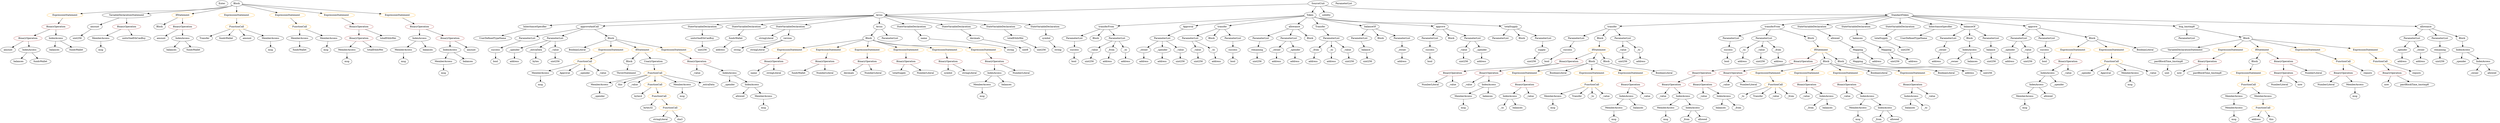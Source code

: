 strict digraph {
	graph [bb="0,0,13136,756"];
	node [label="\N"];
	Enter	[height=0.5,
		pos="1166.1,738",
		width=0.83628];
	Identifier_balances_8	[color=black,
		height=0.5,
		label=balances,
		pos="906.09,450",
		width=1.1828];
	ExpressionStatement_Unnamed_20	[color=orange,
		height=0.5,
		label=ExpressionStatement,
		pos="349.09,666",
		width=2.458];
	BinaryOperation_Unnamed_29	[color=brown,
		height=0.5,
		label=BinaryOperation,
		pos="294.09,594",
		width=1.9867];
	ExpressionStatement_Unnamed_20 -> BinaryOperation_Unnamed_29	[pos="e,307.28,611.79 335.78,648.05 329.36,639.89 321.52,629.91 314.38,620.82"];
	NumberLiteral_Unnamed	[color=black,
		height=0.5,
		label=NumberLiteral,
		pos="7442.1,234",
		width=1.765];
	VariableDeclaration_balances	[color=black,
		height=0.5,
		label=balances,
		pos="9753.1,522",
		width=1.1828];
	Mapping_Unnamed	[color=black,
		height=0.5,
		label=Mapping,
		pos="9899.1,450",
		width=1.2105];
	VariableDeclaration_balances -> Mapping_Unnamed	[pos="e,9871.8,464.11 9780.6,507.83 9803.4,496.88 9836.1,481.18 9861.4,469.06"];
	Identifier_balances_3	[color=black,
		height=0.5,
		label=balances,
		pos="8982.1,90",
		width=1.1828];
	Identifier_amount	[color=black,
		height=0.5,
		label=amount,
		pos="849.09,522",
		width=1.0581];
	VariableDeclarationStatement_Unnamed	[color=black,
		height=0.5,
		label=VariableDeclarationStatement,
		pos="11441,450",
		width=3.3174];
	VariableDeclaration_pastBlockTime_tmstmp8	[color=black,
		height=0.5,
		label=pastBlockTime_tmstmp8,
		pos="11402,378",
		width=2.9016];
	VariableDeclarationStatement_Unnamed -> VariableDeclaration_pastBlockTime_tmstmp8	[pos="e,11412,396.1 11431,431.7 11427,423.98 11422,414.71 11417,406.11"];
	FunctionDefinition_transfer_1	[color=black,
		height=0.5,
		label=transfer,
		pos="8416.1,594",
		width=1.0719];
	ParameterList_Unnamed_15	[color=black,
		height=0.5,
		label=ParameterList,
		pos="8200.1,522",
		width=1.7095];
	FunctionDefinition_transfer_1 -> ParameterList_Unnamed_15	[pos="e,8240.2,535.99 8385.1,582.97 8350.1,571.62 8292.6,552.97 8250.9,539.47"];
	Block_Unnamed_6	[color=black,
		height=0.5,
		label=Block,
		pos="8344.1,522",
		width=0.90558];
	FunctionDefinition_transfer_1 -> Block_Unnamed_6	[pos="e,8359.5,538.01 8400.1,577.46 8390.6,568.18 8378.3,556.23 8367.6,545.88"];
	ParameterList_Unnamed_14	[color=black,
		height=0.5,
		label=ParameterList,
		pos="8472.1,522",
		width=1.7095];
	FunctionDefinition_transfer_1 -> ParameterList_Unnamed_14	[pos="e,8458.8,539.63 8429.1,576.76 8435.8,568.4 8444.1,558.02 8451.6,548.61"];
	ParameterList_Unnamed_11	[color=black,
		height=0.5,
		label=ParameterList,
		pos="6535.1,522",
		width=1.7095];
	Parameter_remaining	[color=black,
		height=0.5,
		label=remaining,
		pos="6501.1,450",
		width=1.2798];
	ParameterList_Unnamed_11 -> Parameter_remaining	[pos="e,6509.4,468.1 6526.7,503.7 6523,496.07 6518.5,486.92 6514.4,478.4"];
	Identifier_amount_1	[color=black,
		height=0.5,
		label=amount,
		pos="38.09,450",
		width=1.0581];
	ParameterList_Unnamed	[color=black,
		height=0.5,
		label=ParameterList,
		pos="7771.1,522",
		width=1.7095];
	ParameterList_Unnamed_13	[color=black,
		height=0.5,
		label=ParameterList,
		pos="6029.1,522",
		width=1.7095];
	VariableDeclaration__owner	[color=black,
		height=0.5,
		label=_owner,
		pos="5927.1,450",
		width=1.0719];
	ParameterList_Unnamed_13 -> VariableDeclaration__owner	[pos="e,5948,465.32 6005.7,504.94 5991.3,495.05 5972.6,482.26 5957.1,471.62"];
	VariableDeclaration__spender	[color=black,
		height=0.5,
		label=_spender,
		pos="6029.1,450",
		width=1.2521];
	ParameterList_Unnamed_13 -> VariableDeclaration__spender	[pos="e,6029.1,468.1 6029.1,503.7 6029.1,496.41 6029.1,487.73 6029.1,479.54"];
	VariableDeclaration__value_1	[color=black,
		height=0.5,
		label=_value,
		pos="6127.1,450",
		width=0.96103];
	ParameterList_Unnamed_13 -> VariableDeclaration__value_1	[pos="e,6107.3,465.16 6051.3,505.12 6065.1,495.26 6083,482.47 6098,471.81"];
	IfStatement_Unnamed	[color=orange,
		height=0.5,
		label=IfStatement,
		pos="8323.1,450",
		width=1.4739];
	BinaryOperation_Unnamed	[color=brown,
		height=0.5,
		label=BinaryOperation,
		pos="8179.1,378",
		width=1.9867];
	IfStatement_Unnamed -> BinaryOperation_Unnamed	[pos="e,8211,394.53 8293.6,434.67 8272.8,424.54 8244.5,410.81 8221.3,399.52"];
	Block_Unnamed_7	[color=black,
		height=0.5,
		label=Block,
		pos="8301.1,378",
		width=0.90558];
	IfStatement_Unnamed -> Block_Unnamed_7	[pos="e,8306.5,396.1 8317.7,431.7 8315.3,424.24 8312.5,415.32 8309.9,406.97"];
	Block_Unnamed_8	[color=black,
		height=0.5,
		label=Block,
		pos="8384.1,378",
		width=0.90558];
	IfStatement_Unnamed -> Block_Unnamed_8	[pos="e,8370.6,394.51 8337.5,432.41 8345.2,423.62 8354.8,412.66 8363.2,402.96"];
	Identifier_balances_10	[color=black,
		height=0.5,
		label=balances,
		pos="95.09,378",
		width=1.1828];
	Block_Unnamed_17	[color=black,
		height=0.5,
		label=Block,
		pos="4503.1,522",
		width=0.90558];
	ExpressionStatement_Unnamed_15	[color=orange,
		height=0.5,
		label=ExpressionStatement,
		pos="4111.1,450",
		width=2.458];
	Block_Unnamed_17 -> ExpressionStatement_Unnamed_15	[pos="e,4175.9,462.57 4472.3,515.51 4411.4,504.62 4273.7,480.03 4187,464.55"];
	ExpressionStatement_Unnamed_18	[color=orange,
		height=0.5,
		label=ExpressionStatement,
		pos="4306.1,450",
		width=2.458];
	Block_Unnamed_17 -> ExpressionStatement_Unnamed_18	[pos="e,4348.6,466.11 4476.1,511.41 4446.2,500.78 4397.2,483.36 4359.4,469.95"];
	ExpressionStatement_Unnamed_16	[color=orange,
		height=0.5,
		label=ExpressionStatement,
		pos="4501.1,450",
		width=2.458];
	Block_Unnamed_17 -> ExpressionStatement_Unnamed_16	[pos="e,4501.6,468.1 4502.6,503.7 4502.4,496.41 4502.1,487.73 4501.9,479.54"];
	ExpressionStatement_Unnamed_14	[color=orange,
		height=0.5,
		label=ExpressionStatement,
		pos="4696.1,450",
		width=2.458];
	Block_Unnamed_17 -> ExpressionStatement_Unnamed_14	[pos="e,4651.3,465.87 4528.2,510.34 4533.4,508.19 4538.9,505.98 4544.1,504 4575.8,491.9 4611.7,479.35 4640.6,469.5"];
	ExpressionStatement_Unnamed_17	[color=orange,
		height=0.5,
		label=ExpressionStatement,
		pos="4891.1,450",
		width=2.458];
	Block_Unnamed_17 -> ExpressionStatement_Unnamed_17	[pos="e,4826,462.55 4527.5,509.73 4532.8,507.57 4538.6,505.51 4544.1,504 4651.9,474.36 4682.7,485.56 4793.1,468 4800.2,466.87 4807.5,465.67 \
4814.9,464.43"];
	ExpressionStatement_Unnamed_13	[color=orange,
		height=0.5,
		label=ExpressionStatement,
		pos="5086.1,450",
		width=2.458];
	Block_Unnamed_17 -> ExpressionStatement_Unnamed_13	[pos="e,5022.4,462.91 4527.4,509.47 4532.8,507.32 4538.5,505.34 4544.1,504 4736.5,457.52 4791.7,492.94 4988.1,468 4995.6,467.05 5003.4,\
465.93 5011.1,464.72"];
	MemberAccess_Unnamed_21	[color=black,
		height=0.5,
		label=MemberAccess,
		pos="3101.1,234",
		width=1.9174];
	Identifier__spender_5	[color=black,
		height=0.5,
		label=_spender,
		pos="3101.1,162",
		width=1.2521];
	MemberAccess_Unnamed_21 -> Identifier__spender_5	[pos="e,3101.1,180.1 3101.1,215.7 3101.1,208.41 3101.1,199.73 3101.1,191.54"];
	Identifier__value_10	[color=black,
		height=0.5,
		label=_value,
		pos="9711.1,162",
		width=0.96103];
	FunctionDefinition_transferFrom_1	[color=black,
		height=0.5,
		label=transferFrom,
		pos="9289.1,594",
		width=1.6402];
	ParameterList_Unnamed_18	[color=black,
		height=0.5,
		label=ParameterList,
		pos="9069.1,522",
		width=1.7095];
	FunctionDefinition_transferFrom_1 -> ParameterList_Unnamed_18	[pos="e,9109.8,535.94 9249.2,580.32 9213.2,568.86 9160,551.91 9120.7,539.42"];
	ParameterList_Unnamed_17	[color=black,
		height=0.5,
		label=ParameterList,
		pos="9256.1,522",
		width=1.7095];
	FunctionDefinition_transferFrom_1 -> ParameterList_Unnamed_17	[pos="e,9264.2,540.1 9280.9,575.7 9277.3,568.07 9273,558.92 9269,550.4"];
	Block_Unnamed_11	[color=black,
		height=0.5,
		label=Block,
		pos="9396.1,522",
		width=0.90558];
	FunctionDefinition_transferFrom_1 -> Block_Unnamed_11	[pos="e,9375.5,536.47 9313.4,577.12 9329,566.87 9349.5,553.46 9366.2,542.55"];
	MemberAccess_Unnamed_11	[color=black,
		height=0.5,
		label=MemberAccess,
		pos="5112.1,234",
		width=1.9174];
	Identifier_msg_9	[color=black,
		height=0.5,
		label=msg,
		pos="5112.1,162",
		width=0.75];
	MemberAccess_Unnamed_11 -> Identifier_msg_9	[pos="e,5112.1,180.1 5112.1,215.7 5112.1,208.41 5112.1,199.73 5112.1,191.54"];
	Parameter_success	[color=black,
		height=0.5,
		label=success,
		pos="6396.1,450",
		width=1.1135];
	ElementaryTypeName_bool	[color=black,
		height=0.5,
		label=bool,
		pos="6397.1,378",
		width=0.76697];
	Parameter_success -> ElementaryTypeName_bool	[pos="e,6396.8,396.1 6396.3,431.7 6396.4,424.41 6396.6,415.73 6396.7,407.54"];
	MemberAccess_Unnamed_15	[color=black,
		height=0.5,
		label=MemberAccess,
		pos="2311.1,378",
		width=1.9174];
	Identifier_msg_13	[color=black,
		height=0.5,
		label=msg,
		pos="2311.1,306",
		width=0.75];
	MemberAccess_Unnamed_15 -> Identifier_msg_13	[pos="e,2311.1,324.1 2311.1,359.7 2311.1,352.41 2311.1,343.73 2311.1,335.54"];
	ParameterList_Unnamed_3	[color=black,
		height=0.5,
		label=ParameterList,
		pos="7041.1,522",
		width=1.7095];
	Parameter_balance	[color=black,
		height=0.5,
		label=balance,
		pos="7084.1,450",
		width=1.0719];
	ParameterList_Unnamed_3 -> Parameter_balance	[pos="e,7073.8,467.79 7051.5,504.05 7056.4,496.06 7062.4,486.33 7067.9,477.4"];
	VariableDeclaration_totalSupply	[color=black,
		height=0.5,
		label=totalSupply,
		pos="9868.1,522",
		width=1.4739];
	ElementaryTypeName_uint256_15	[color=black,
		height=0.5,
		label=uint256,
		pos="9998.1,450",
		width=1.0442];
	VariableDeclaration_totalSupply -> ElementaryTypeName_uint256_15	[pos="e,9973.6,464.17 9895.7,506.15 9915.5,495.46 9942.4,480.97 9963.7,469.52"];
	Identifier__value_1	[color=black,
		height=0.5,
		label=_value,
		pos="7558.1,234",
		width=0.96103];
	ElementaryTypeName_string	[color=black,
		height=0.5,
		label=string,
		pos="5224.1,450",
		width=0.864];
	Identifier_msg_10	[color=black,
		height=0.5,
		label=msg,
		pos="1832.1,378",
		width=0.75];
	ExpressionStatement_Unnamed_1	[color=orange,
		height=0.5,
		label=ExpressionStatement,
		pos="7959.1,306",
		width=2.458];
	BinaryOperation_Unnamed_4	[color=brown,
		height=0.5,
		label=BinaryOperation,
		pos="7959.1,234",
		width=1.9867];
	ExpressionStatement_Unnamed_1 -> BinaryOperation_Unnamed_4	[pos="e,7959.1,252.1 7959.1,287.7 7959.1,280.41 7959.1,271.73 7959.1,263.54"];
	ElementaryTypeName_uint256_6	[color=black,
		height=0.5,
		label=uint256,
		pos="6995.1,378",
		width=1.0442];
	Identifier__value_5	[color=black,
		height=0.5,
		label=_value,
		pos="8917.1,162",
		width=0.96103];
	Identifier_msg_18	[color=black,
		height=0.5,
		label=msg,
		pos="3551.1,162",
		width=0.75];
	Parameter__spender_2	[color=black,
		height=0.5,
		label=_spender,
		pos="10536,450",
		width=1.2521];
	ElementaryTypeName_address_16	[color=black,
		height=0.5,
		label=address,
		pos="10536,378",
		width=1.0996];
	Parameter__spender_2 -> ElementaryTypeName_address_16	[pos="e,10536,396.1 10536,431.7 10536,424.41 10536,415.73 10536,407.54"];
	ExpressionStatement_Unnamed_11	[color=orange,
		height=0.5,
		label=ExpressionStatement,
		pos="10874,450",
		width=2.458];
	BinaryOperation_Unnamed_18	[color=brown,
		height=0.5,
		label=BinaryOperation,
		pos="10846,378",
		width=1.9867];
	ExpressionStatement_Unnamed_11 -> BinaryOperation_Unnamed_18	[pos="e,10853,396.1 10867,431.7 10864,424.15 10861,415.12 10857,406.68"];
	IndexAccess_Unnamed_19	[color=black,
		height=0.5,
		label=IndexAccess,
		pos="2213.1,522",
		width=1.6402];
	MemberAccess_Unnamed_14	[color=black,
		height=0.5,
		label=MemberAccess,
		pos="2130.1,450",
		width=1.9174];
	IndexAccess_Unnamed_19 -> MemberAccess_Unnamed_14	[pos="e,2149.8,467.63 2193.8,504.76 2183.3,495.88 2170.1,484.71 2158.4,474.85"];
	Identifier_balances_11	[color=black,
		height=0.5,
		label=balances,
		pos="2260.1,450",
		width=1.1828];
	IndexAccess_Unnamed_19 -> Identifier_balances_11	[pos="e,2248.8,467.79 2224.5,504.05 2229.9,495.97 2236.5,486.12 2242.6,477.11"];
	Block_Unnamed_10	[color=black,
		height=0.5,
		label=Block,
		pos="11823,378",
		width=0.90558];
	ExpressionStatement_Unnamed_6	[color=orange,
		height=0.5,
		label=ExpressionStatement,
		pos="11820,306",
		width=2.458];
	Block_Unnamed_10 -> ExpressionStatement_Unnamed_6	[pos="e,11821,324.1 11822,359.7 11822,352.41 11822,343.73 11821,335.54"];
	ElementaryTypeName_address_13	[color=black,
		height=0.5,
		label=address,
		pos="9320.1,378",
		width=1.0996];
	BinaryOperation_Unnamed_30	[color=brown,
		height=0.5,
		label=BinaryOperation,
		pos="145.09,522",
		width=1.9867];
	BinaryOperation_Unnamed_30 -> Identifier_amount_1	[pos="e,59.872,465.25 120.27,504.76 105.14,494.86 85.66,482.12 69.464,471.52"];
	IndexAccess_Unnamed_18	[color=black,
		height=0.5,
		label=IndexAccess,
		pos="153.09,450",
		width=1.6402];
	BinaryOperation_Unnamed_30 -> IndexAccess_Unnamed_18	[pos="e,151.14,468.1 147.07,503.7 147.9,496.41 148.89,487.73 149.83,479.54"];
	ElementaryTypeName_address	[color=black,
		height=0.5,
		label=address,
		pos="7265.1,378",
		width=1.0996];
	MemberAccess_Unnamed_17	[color=black,
		height=0.5,
		label=MemberAccess,
		pos="1590.1,522",
		width=1.9174];
	Identifier_fundsWallet_5	[color=black,
		height=0.5,
		label=fundsWallet,
		pos="1590.1,450",
		width=1.5293];
	MemberAccess_Unnamed_17 -> Identifier_fundsWallet_5	[pos="e,1590.1,468.1 1590.1,503.7 1590.1,496.41 1590.1,487.73 1590.1,479.54"];
	Identifier__to	[color=black,
		height=0.5,
		label=_to,
		pos="7808.1,90",
		width=0.75];
	ElementaryTypeName_bool_5	[color=black,
		height=0.5,
		label=bool,
		pos="10727,378",
		width=0.76697];
	ParameterList_Unnamed_4	[color=black,
		height=0.5,
		label=ParameterList,
		pos="6170.1,522",
		width=1.7095];
	Parameter__value	[color=black,
		height=0.5,
		label=_value,
		pos="6216.1,450",
		width=0.96103];
	ParameterList_Unnamed_4 -> Parameter__value	[pos="e,6205.4,467.31 6181.2,504.05 6186.6,495.85 6193.2,485.83 6199.2,476.71"];
	Parameter__to	[color=black,
		height=0.5,
		label=_to,
		pos="6303.1,450",
		width=0.75];
	ParameterList_Unnamed_4 -> Parameter__to	[pos="e,6282.5,461.82 6198.9,505.81 6220.6,494.41 6250.2,478.82 6272.3,467.18"];
	Identifier_totalSupply	[color=black,
		height=0.5,
		label=totalSupply,
		pos="4681.1,306",
		width=1.4739];
	Parameter__to_3	[color=black,
		height=0.5,
		label=_to,
		pos="9143.1,450",
		width=0.75];
	ElementaryTypeName_address_14	[color=black,
		height=0.5,
		label=address,
		pos="9130.1,378",
		width=1.0996];
	Parameter__to_3 -> ElementaryTypeName_address_14	[pos="e,9133.3,396.1 9139.9,431.7 9138.5,424.32 9136.9,415.52 9135.3,407.25"];
	FunctionCall_Unnamed_4	[color=orange,
		height=0.5,
		label=FunctionCall,
		pos="11898,90",
		width=1.6125];
	ElementaryTypeName_address_12	[color=black,
		height=0.5,
		label=address,
		pos="11862,18",
		width=1.0996];
	FunctionCall_Unnamed_4 -> ElementaryTypeName_address_12	[pos="e,11871,35.789 11889,72.055 11885,64.231 11880,54.748 11876,45.977"];
	Identifier_this	[color=black,
		height=0.5,
		label=this,
		pos="11947,18",
		width=0.75];
	FunctionCall_Unnamed_4 -> Identifier_this	[pos="e,11936,34.829 11910,72.055 11916,63.646 11923,53.323 11930,44.025"];
	StateVariableDeclaration_Unnamed_1	[color=black,
		height=0.5,
		label=StateVariableDeclaration,
		pos="9531.1,594",
		width=2.8184];
	VariableDeclaration_allowed	[color=black,
		height=0.5,
		label=allowed,
		pos="9597.1,522",
		width=1.0858];
	StateVariableDeclaration_Unnamed_1 -> VariableDeclaration_allowed	[pos="e,9582.2,538.83 9547.1,576.05 9555.2,567.38 9565.3,556.67 9574.3,547.15"];
	Parameter__spender_4	[color=black,
		height=0.5,
		label=_spender,
		pos="2694.1,450",
		width=1.2521];
	ElementaryTypeName_address_23	[color=black,
		height=0.5,
		label=address,
		pos="2694.1,378",
		width=1.0996];
	Parameter__spender_4 -> ElementaryTypeName_address_23	[pos="e,2694.1,396.1 2694.1,431.7 2694.1,424.41 2694.1,415.73 2694.1,407.54"];
	Parameter_success_4	[color=black,
		height=0.5,
		label=success,
		pos="9051.1,450",
		width=1.1135];
	ParameterList_Unnamed_18 -> Parameter_success_4	[pos="e,9055.5,468.1 9064.6,503.7 9062.7,496.32 9060.5,487.52 9058.4,479.25"];
	Identifier__to_3	[color=black,
		height=0.5,
		label=_to,
		pos="9133.1,162",
		width=0.75];
	BinaryOperation_Unnamed_11	[color=brown,
		height=0.5,
		label=BinaryOperation,
		pos="8931.1,306",
		width=1.9867];
	BinaryOperation_Unnamed_13	[color=brown,
		height=0.5,
		label=BinaryOperation,
		pos="8770.1,234",
		width=1.9867];
	BinaryOperation_Unnamed_11 -> BinaryOperation_Unnamed_13	[pos="e,8804.8,250.11 8896.6,289.98 8872.8,279.64 8840.9,265.79 8815.1,254.58"];
	BinaryOperation_Unnamed_12	[color=brown,
		height=0.5,
		label=BinaryOperation,
		pos="8931.1,234",
		width=1.9867];
	BinaryOperation_Unnamed_11 -> BinaryOperation_Unnamed_12	[pos="e,8931.1,252.1 8931.1,287.7 8931.1,280.41 8931.1,271.73 8931.1,263.54"];
	IndexAccess_Unnamed_18 -> Identifier_balances_10	[pos="e,108.6,395.31 139.05,432.05 132.11,423.68 123.6,413.4 115.92,404.13"];
	Identifier_fundsWallet_3	[color=black,
		height=0.5,
		label=fundsWallet,
		pos="211.09,378",
		width=1.5293];
	IndexAccess_Unnamed_18 -> Identifier_fundsWallet_3	[pos="e,197.18,395.79 167.13,432.05 173.97,423.8 182.34,413.7 189.93,404.54"];
	BinaryOperation_Unnamed_9	[color=brown,
		height=0.5,
		label=BinaryOperation,
		pos="11998,306",
		width=1.9867];
	NumberLiteral_Unnamed_2	[color=black,
		height=0.5,
		label=NumberLiteral,
		pos="11979,234",
		width=1.765];
	BinaryOperation_Unnamed_9 -> NumberLiteral_Unnamed_2	[pos="e,11984,252.1 11993,287.7 11991,280.24 11989,271.32 11987,262.97"];
	Identifier_now_2	[color=black,
		height=0.5,
		label=now,
		pos="12088,234",
		width=0.75];
	BinaryOperation_Unnamed_9 -> Identifier_now_2	[pos="e,12071,248.2 12019,288.41 12032,278.42 12049,265.64 12062,255.09"];
	StateVariableDeclaration_Unnamed	[color=black,
		height=0.5,
		label=StateVariableDeclaration,
		pos="9752.1,594",
		width=2.8184];
	StateVariableDeclaration_Unnamed -> VariableDeclaration_balances	[pos="e,9752.8,540.1 9752.3,575.7 9752.4,568.41 9752.6,559.73 9752.7,551.54"];
	BinaryOperation_Unnamed_14	[color=brown,
		height=0.5,
		label=BinaryOperation,
		pos="9101.1,306",
		width=1.9867];
	Identifier__value_7	[color=black,
		height=0.5,
		label=_value,
		pos="9055.1,234",
		width=0.96103];
	BinaryOperation_Unnamed_14 -> Identifier__value_7	[pos="e,9065.8,251.31 9090,288.05 9084.6,279.85 9078,269.83 9072,260.71"];
	NumberLiteral_Unnamed_4	[color=black,
		height=0.5,
		label=NumberLiteral,
		pos="9171.1,234",
		width=1.765];
	BinaryOperation_Unnamed_14 -> NumberLiteral_Unnamed_4	[pos="e,9154.3,251.79 9118,288.05 9126.5,279.54 9137,269.07 9146.4,259.68"];
	BinaryOperation_Unnamed_6	[color=brown,
		height=0.5,
		label=BinaryOperation,
		pos="12556,306",
		width=1.9867];
	Identifier_now	[color=black,
		height=0.5,
		label=now,
		pos="12532,234",
		width=0.75];
	BinaryOperation_Unnamed_6 -> Identifier_now	[pos="e,12538,251.62 12550,287.7 12548,280.04 12544,270.85 12541,262.3"];
	Identifier_pastBlockTime_tmstmp8	[color=black,
		height=0.5,
		label=pastBlockTime_tmstmp8,
		pos="12681,234",
		width=2.9016];
	BinaryOperation_Unnamed_6 -> Identifier_pastBlockTime_tmstmp8	[pos="e,12652,251.55 12584,289.12 12601,279.65 12623,267.5 12642,257.11"];
	ExpressionStatement_Unnamed_12	[color=orange,
		height=0.5,
		label=ExpressionStatement,
		pos="11069,450",
		width=2.458];
	FunctionCall_Unnamed_6	[color=orange,
		height=0.5,
		label=FunctionCall,
		pos="11069,378",
		width=1.6125];
	ExpressionStatement_Unnamed_12 -> FunctionCall_Unnamed_6	[pos="e,11069,396.1 11069,431.7 11069,424.41 11069,415.73 11069,407.54"];
	ElementaryTypeName_address_9	[color=black,
		height=0.5,
		label=address,
		pos="5932.1,378",
		width=1.0996];
	VariableDeclaration__owner -> ElementaryTypeName_address_9	[pos="e,5930.9,396.1 5928.3,431.7 5928.8,424.41 5929.5,415.73 5930.1,407.54"];
	ElementaryTypeName_address_1	[color=black,
		height=0.5,
		label=address,
		pos="6312.1,378",
		width=1.0996];
	FunctionCall_Unnamed_1	[color=orange,
		height=0.5,
		label=FunctionCall,
		pos="12304,378",
		width=1.6125];
	BinaryOperation_Unnamed_5	[color=brown,
		height=0.5,
		label=BinaryOperation,
		pos="12304,306",
		width=1.9867];
	FunctionCall_Unnamed_1 -> BinaryOperation_Unnamed_5	[pos="e,12304,324.1 12304,359.7 12304,352.41 12304,343.73 12304,335.54"];
	Identifier_require	[color=black,
		height=0.5,
		label=require,
		pos="12430,306",
		width=1.0026];
	FunctionCall_Unnamed_1 -> Identifier_require	[pos="e,12407,320.04 12331,361.81 12351,351.15 12376,336.83 12397,325.5"];
	BooleanLiteral_Unnamed_5	[color=black,
		height=0.5,
		label=BooleanLiteral,
		pos="3028.1,450",
		width=1.7788];
	Parameter__spender_3	[color=black,
		height=0.5,
		label=_spender,
		pos="12610,450",
		width=1.2521];
	ElementaryTypeName_address_18	[color=black,
		height=0.5,
		label=address,
		pos="12613,378",
		width=1.0996];
	Parameter__spender_3 -> ElementaryTypeName_address_18	[pos="e,12612,396.1 12611,431.7 12611,424.41 12612,415.73 12612,407.54"];
	Identifier_require_1	[color=black,
		height=0.5,
		label=require,
		pos="12682,306",
		width=1.0026];
	BinaryOperation_Unnamed_2	[color=brown,
		height=0.5,
		label=BinaryOperation,
		pos="7558.1,306",
		width=1.9867];
	BinaryOperation_Unnamed_2 -> NumberLiteral_Unnamed	[pos="e,7468.2,250.74 7531.5,288.94 7515.6,279.36 7495.2,267.06 7477.9,256.63"];
	BinaryOperation_Unnamed_2 -> Identifier__value_1	[pos="e,7558.1,252.1 7558.1,287.7 7558.1,280.41 7558.1,271.73 7558.1,263.54"];
	ElementaryTypeName_string_2	[color=black,
		height=0.5,
		label=string,
		pos="3847.1,450",
		width=0.864];
	ElementaryTypeName_bool_1	[color=black,
		height=0.5,
		label=bool,
		pos="5560.1,378",
		width=0.76697];
	IndexAccess_Unnamed_6	[color=black,
		height=0.5,
		label=IndexAccess,
		pos="10004,162",
		width=1.6402];
	Identifier_balances_4	[color=black,
		height=0.5,
		label=balances,
		pos="10003,90",
		width=1.1828];
	IndexAccess_Unnamed_6 -> Identifier_balances_4	[pos="e,10003,108.1 10004,143.7 10004,136.41 10004,127.73 10003,119.54"];
	Identifier__to_2	[color=black,
		height=0.5,
		label=_to,
		pos="10091,90",
		width=0.75];
	IndexAccess_Unnamed_6 -> Identifier__to_2	[pos="e,10074,104.56 10024,144.76 10037,134.85 10052,122.09 10066,111.49"];
	Identifier__value_14	[color=black,
		height=0.5,
		label=_value,
		pos="3621.1,306",
		width=0.96103];
	Identifier_this_1	[color=black,
		height=0.5,
		label=this,
		pos="3215.1,234",
		width=0.75];
	ParameterList_Unnamed_7	[color=black,
		height=0.5,
		label=ParameterList,
		pos="5562.1,522",
		width=1.7095];
	Parameter_success_1	[color=black,
		height=0.5,
		label=success,
		pos="5562.1,450",
		width=1.1135];
	ParameterList_Unnamed_7 -> Parameter_success_1	[pos="e,5562.1,468.1 5562.1,503.7 5562.1,496.41 5562.1,487.73 5562.1,479.54"];
	InheritanceSpecifier_Unnamed_1	[color=black,
		height=0.5,
		label=InheritanceSpecifier,
		pos="2664.1,594",
		width=2.3333];
	UserDefinedTypeName_Unnamed_1	[color=black,
		height=0.5,
		label=UserDefinedTypeName,
		pos="2592.1,522",
		width=2.7214];
	InheritanceSpecifier_Unnamed_1 -> UserDefinedTypeName_Unnamed_1	[pos="e,2609.6,540.03 2646.7,576.05 2638,567.61 2627.3,557.22 2617.7,547.89"];
	NumberLiteral_Unnamed_1	[color=black,
		height=0.5,
		label=NumberLiteral,
		pos="12220,234",
		width=1.765];
	ParameterList_Unnamed_19	[color=black,
		height=0.5,
		label=ParameterList,
		pos="10215,522",
		width=1.7095];
	Parameter__owner_2	[color=black,
		height=0.5,
		label=_owner,
		pos="10174,450",
		width=1.0719];
	ParameterList_Unnamed_19 -> Parameter__owner_2	[pos="e,10184,467.79 10205,504.05 10201,496.14 10195,486.54 10190,477.69"];
	BinaryOperation_Unnamed_10	[color=brown,
		height=0.5,
		label=BinaryOperation,
		pos="9449.1,378",
		width=1.9867];
	BinaryOperation_Unnamed_10 -> BinaryOperation_Unnamed_11	[pos="e,8985.1,318.08 9397.6,365.21 9388.1,363.29 9378.3,361.46 9369.1,360 9215.1,335.76 9174.4,346.65 9020.1,324 9012.4,322.87 9004.3,\
321.53 8996.3,320.12"];
	BinaryOperation_Unnamed_10 -> BinaryOperation_Unnamed_14	[pos="e,9154.2,318.28 9396.2,365.61 9387.2,363.71 9377.9,361.78 9369.1,360 9286.1,343.2 9265.1,340.69 9182.1,324 9176.6,322.89 9170.9,\
321.73 9165.2,320.55"];
	ElementaryTypeName_uint256_7	[color=black,
		height=0.5,
		label=uint256,
		pos="6124.1,378",
		width=1.0442];
	Identifier_fundsWallet_1	[color=black,
		height=0.5,
		label=fundsWallet,
		pos="1022.1,450",
		width=1.5293];
	BinaryOperation_Unnamed -> BinaryOperation_Unnamed_2	[pos="e,7617.7,316.28 8127.6,365.08 8118.2,363.17 8108.4,361.37 8099.1,360 7912.4,332.34 7863.5,345.46 7676.1,324 7660.8,322.25 7644.4,\
320.08 7628.9,317.88"];
	BinaryOperation_Unnamed_1	[color=brown,
		height=0.5,
		label=BinaryOperation,
		pos="7757.1,306",
		width=1.9867];
	BinaryOperation_Unnamed -> BinaryOperation_Unnamed_1	[pos="e,7815.9,316.63 8126.7,365.4 8117.5,363.5 8108,361.63 8099.1,360 7994.3,340.92 7967.3,340.51 7862.1,324 7850.8,322.22 7838.7,320.3 \
7827,318.42"];
	FunctionCall_Unnamed_5	[color=orange,
		height=0.5,
		label=FunctionCall,
		pos="9311.1,234",
		width=1.6125];
	FunctionCall_Unnamed_5 -> Identifier__to_3	[pos="e,9154.3,173.37 9273.4,219.9 9244.6,209.66 9204,194.73 9169.1,180 9167.6,179.36 9166,178.7 9164.5,178.01"];
	Identifier_Transfer_1	[color=black,
		height=0.5,
		label=Transfer,
		pos="9220.1,162",
		width=1.1689];
	FunctionCall_Unnamed_5 -> Identifier_Transfer_1	[pos="e,9239.8,178.19 9290,216.76 9277.7,207.31 9262,195.27 9248.7,184.98"];
	Identifier__value_11	[color=black,
		height=0.5,
		label=_value,
		pos="9315.1,162",
		width=0.96103];
	FunctionCall_Unnamed_5 -> Identifier__value_11	[pos="e,9314.1,180.1 9312.1,215.7 9312.5,208.41 9313,199.73 9313.5,191.54"];
	Identifier__from_4	[color=black,
		height=0.5,
		label=_from,
		pos="9401.1,162",
		width=0.93331];
	FunctionCall_Unnamed_5 -> Identifier__from_4	[pos="e,9382.5,177.48 9332,216.76 9344.4,207.12 9360.2,194.77 9373.7,184.34"];
	Identifier__from_2	[color=black,
		height=0.5,
		label=_from,
		pos="9507.1,90",
		width=0.93331];
	ElementaryTypeName_uint256_16	[color=black,
		height=0.5,
		label=uint256,
		pos="3663.1,450",
		width=1.0442];
	MemberAccess_Unnamed_8	[color=black,
		height=0.5,
		label=MemberAccess,
		pos="9732.1,90",
		width=1.9174];
	Identifier_msg_6	[color=black,
		height=0.5,
		label=msg,
		pos="9732.1,18",
		width=0.75];
	MemberAccess_Unnamed_8 -> Identifier_msg_6	[pos="e,9732.1,36.104 9732.1,71.697 9732.1,64.407 9732.1,55.726 9732.1,47.536"];
	VariableDeclarationStatement_Unnamed_1	[color=black,
		height=0.5,
		label=VariableDeclarationStatement,
		pos="668.09,666",
		width=3.3174];
	VariableDeclaration_amount	[color=black,
		height=0.5,
		label=amount,
		pos="462.09,594",
		width=1.0581];
	VariableDeclarationStatement_Unnamed_1 -> VariableDeclaration_amount	[pos="e,492.3,605.27 621.09,649.03 585.41,636.9 536.84,620.4 502.81,608.84"];
	BinaryOperation_Unnamed_27	[color=brown,
		height=0.5,
		label=BinaryOperation,
		pos="668.09,594",
		width=1.9867];
	VariableDeclarationStatement_Unnamed_1 -> BinaryOperation_Unnamed_27	[pos="e,668.09,612.1 668.09,647.7 668.09,640.41 668.09,631.73 668.09,623.54"];
	BinaryOperation_Unnamed_31	[color=brown,
		height=0.5,
		label=BinaryOperation,
		pos="2213.1,594",
		width=1.9867];
	BinaryOperation_Unnamed_31 -> IndexAccess_Unnamed_19	[pos="e,2213.1,540.1 2213.1,575.7 2213.1,568.41 2213.1,559.73 2213.1,551.54"];
	BinaryOperation_Unnamed_32	[color=brown,
		height=0.5,
		label=BinaryOperation,
		pos="2380.1,522",
		width=1.9867];
	BinaryOperation_Unnamed_31 -> BinaryOperation_Unnamed_32	[pos="e,2344.3,537.99 2248.9,577.98 2273.8,567.56 2307.2,553.57 2334,542.32"];
	Identifier_msg_1	[color=black,
		height=0.5,
		label=msg,
		pos="8381.1,18",
		width=0.75];
	Identifier__value_16	[color=black,
		height=0.5,
		label=_value,
		pos="3295.1,234",
		width=0.96103];
	IndexAccess_Unnamed_1	[color=black,
		height=0.5,
		label=IndexAccess,
		pos="8494.1,162",
		width=1.6402];
	MemberAccess_Unnamed_1	[color=black,
		height=0.5,
		label=MemberAccess,
		pos="8381.1,90",
		width=1.9174];
	IndexAccess_Unnamed_1 -> MemberAccess_Unnamed_1	[pos="e,8407.1,107.14 8468.7,145.29 8453.4,135.79 8433.6,123.53 8416.7,113.06"];
	Identifier_balances_1	[color=black,
		height=0.5,
		label=balances,
		pos="8511.1,90",
		width=1.1828];
	IndexAccess_Unnamed_1 -> Identifier_balances_1	[pos="e,8506.9,108.1 8498.3,143.7 8500.1,136.32 8502.2,127.52 8504.2,119.25"];
	Identifier__from_1	[color=black,
		height=0.5,
		label=_from,
		pos="8777.1,18",
		width=0.93331];
	Parameter__value_4	[color=black,
		height=0.5,
		label=_value,
		pos="9229.1,450",
		width=0.96103];
	ElementaryTypeName_uint256_9	[color=black,
		height=0.5,
		label=uint256,
		pos="9225.1,378",
		width=1.0442];
	Parameter__value_4 -> ElementaryTypeName_uint256_9	[pos="e,9226.1,396.1 9228.1,431.7 9227.7,424.41 9227.2,415.73 9226.7,407.54"];
	IndexAccess_Unnamed_10	[color=black,
		height=0.5,
		label=IndexAccess,
		pos="10318,450",
		width=1.6402];
	Identifier__owner	[color=black,
		height=0.5,
		label=_owner,
		pos="10241,378",
		width=1.0719];
	IndexAccess_Unnamed_10 -> Identifier__owner	[pos="e,10258,394.51 10300,432.41 10290,423.35 10277,411.99 10266,402.08"];
	Identifier_balances_6	[color=black,
		height=0.5,
		label=balances,
		pos="10340,378",
		width=1.1828];
	IndexAccess_Unnamed_10 -> Identifier_balances_6	[pos="e,10335,396.1 10324,431.7 10326,424.24 10329,415.32 10331,406.97"];
	StateVariableDeclaration_Unnamed_2	[color=black,
		height=0.5,
		label=StateVariableDeclaration,
		pos="9973.1,594",
		width=2.8184];
	StateVariableDeclaration_Unnamed_2 -> VariableDeclaration_totalSupply	[pos="e,9891.2,538.43 9947.9,576.23 9933.8,566.81 9916,554.94 9900.8,544.8"];
	Identifier_name	[color=black,
		height=0.5,
		label=name,
		pos="3930.1,306",
		width=0.83628];
	IndexAccess_Unnamed_3	[color=black,
		height=0.5,
		label=IndexAccess,
		pos="9029.1,162",
		width=1.6402];
	IndexAccess_Unnamed_3 -> Identifier_balances_3	[pos="e,8993.4,107.79 9017.7,144.05 9012.3,135.97 9005.7,126.12 8999.6,117.11"];
	Identifier__from	[color=black,
		height=0.5,
		label=_from,
		pos="9076.1,90",
		width=0.93331];
	IndexAccess_Unnamed_3 -> Identifier__from	[pos="e,9065.1,107.31 9040.5,144.05 9046,135.85 9052.7,125.83 9058.8,116.71"];
	Block_Unnamed_14	[color=black,
		height=0.5,
		label=Block,
		pos="10327,522",
		width=0.90558];
	Block_Unnamed_14 -> IndexAccess_Unnamed_10	[pos="e,10320,468.1 10325,503.7 10324,496.32 10323,487.52 10322,479.25"];
	BinaryOperation_Unnamed_5 -> NumberLiteral_Unnamed_1	[pos="e,12240,251.47 12284,288.41 12274,279.52 12260,268.41 12248,258.63"];
	MemberAccess_Unnamed_3	[color=black,
		height=0.5,
		label=MemberAccess,
		pos="12371,234",
		width=1.9174];
	BinaryOperation_Unnamed_5 -> MemberAccess_Unnamed_3	[pos="e,12355,251.79 12320,288.05 12328,279.63 12338,269.28 12347,259.97"];
	Identifier__spender_1	[color=black,
		height=0.5,
		label=_spender,
		pos="10944,306",
		width=1.2521];
	FunctionCall_Unnamed_6 -> Identifier__spender_1	[pos="e,10969,321.21 11042,361.81 11024,351.54 10999,337.87 10979,326.75"];
	Identifier_Approval	[color=black,
		height=0.5,
		label=Approval,
		pos="11053,306",
		width=1.266];
	FunctionCall_Unnamed_6 -> Identifier_Approval	[pos="e,11057,324.1 11065,359.7 11063,352.32 11061,343.52 11060,335.25"];
	MemberAccess_Unnamed_10	[color=black,
		height=0.5,
		label=MemberAccess,
		pos="11186,306",
		width=1.9174];
	FunctionCall_Unnamed_6 -> MemberAccess_Unnamed_10	[pos="e,11159,322.98 11095,361.46 11111,351.81 11132,339.27 11150,328.65"];
	Identifier__value_13	[color=black,
		height=0.5,
		label=_value,
		pos="11308,306",
		width=0.96103];
	FunctionCall_Unnamed_6 -> Identifier__value_13	[pos="e,11281,317.87 11114,366.19 11154,356.29 11213,340.68 11264,324 11266,323.31 11268,322.58 11270,321.82"];
	Parameter__value_2	[color=black,
		height=0.5,
		label=_value,
		pos="7581.1,450",
		width=0.96103];
	ElementaryTypeName_uint256_4	[color=black,
		height=0.5,
		label=uint256,
		pos="7581.1,378",
		width=1.0442];
	Parameter__value_2 -> ElementaryTypeName_uint256_4	[pos="e,7581.1,396.1 7581.1,431.7 7581.1,424.41 7581.1,415.73 7581.1,407.54"];
	Identifier__spender_3	[color=black,
		height=0.5,
		label=_spender,
		pos="3803.1,234",
		width=1.2521];
	ParameterList_Unnamed_23	[color=black,
		height=0.5,
		label=ParameterList,
		pos="12674,522",
		width=1.7095];
	ParameterList_Unnamed_23 -> Parameter__spender_3	[pos="e,12625,466.99 12659,504.41 12651,495.74 12641,484.97 12632,475.38"];
	Parameter__owner_3	[color=black,
		height=0.5,
		label=_owner,
		pos="12712,450",
		width=1.0719];
	ParameterList_Unnamed_23 -> Parameter__owner_3	[pos="e,12703,467.79 12683,504.05 12688,496.14 12693,486.54 12698,477.69"];
	Identifier_fundsWallet	[color=black,
		height=0.5,
		label=fundsWallet,
		pos="4159.1,306",
		width=1.5293];
	ElementaryTypeName_address_21	[color=black,
		height=0.5,
		label=address,
		pos="10304,306",
		width=1.0996];
	ParameterList_Unnamed_17 -> Parameter__to_3	[pos="e,9162.4,462.96 9230.7,505.29 9213.4,494.53 9190.3,480.22 9172.1,468.99"];
	ParameterList_Unnamed_17 -> Parameter__value_4	[pos="e,9235.7,468.1 9249.4,503.7 9246.5,496.15 9243,487.12 9239.8,478.68"];
	Parameter__from_1	[color=black,
		height=0.5,
		label=_from,
		pos="9318.1,450",
		width=0.93331];
	ParameterList_Unnamed_17 -> Parameter__from_1	[pos="e,9304.1,466.83 9271.1,504.05 9278.7,495.47 9288.1,484.89 9296.4,475.44"];
	BooleanLiteral_Unnamed_3	[color=black,
		height=0.5,
		label=BooleanLiteral,
		pos="10182,306",
		width=1.7788];
	MemberAccess_Unnamed_7	[color=black,
		height=0.5,
		label=MemberAccess,
		pos="8664.1,90",
		width=1.9174];
	Identifier_msg_5	[color=black,
		height=0.5,
		label=msg,
		pos="8664.1,18",
		width=0.75];
	MemberAccess_Unnamed_7 -> Identifier_msg_5	[pos="e,8664.1,36.104 8664.1,71.697 8664.1,64.407 8664.1,55.726 8664.1,47.536"];
	FunctionDefinition_approveAndCall	[color=black,
		height=0.5,
		label=approveAndCall,
		pos="3055.1,594",
		width=1.9867];
	ParameterList_Unnamed_28	[color=black,
		height=0.5,
		label=ParameterList,
		pos="2770.1,522",
		width=1.7095];
	FunctionDefinition_approveAndCall -> ParameterList_Unnamed_28	[pos="e,2816.2,534.33 3005.1,580.73 2955.4,568.53 2879.3,549.83 2827.3,537.05"];
	ParameterList_Unnamed_27	[color=black,
		height=0.5,
		label=ParameterList,
		pos="2911.1,522",
		width=1.7095];
	FunctionDefinition_approveAndCall -> ParameterList_Unnamed_27	[pos="e,2942,538.01 3023.1,577.46 3002.2,567.31 2974.8,553.95 2952.2,543.01"];
	Block_Unnamed_20	[color=black,
		height=0.5,
		label=Block,
		pos="3199.1,522",
		width=0.90558];
	FunctionDefinition_approveAndCall -> Block_Unnamed_20	[pos="e,3175.3,534.58 3087,577.46 3110.2,566.22 3141.4,551.04 3165,539.56"];
	ElementaryTypeName_bool_6	[color=black,
		height=0.5,
		label=bool,
		pos="2591.1,378",
		width=0.76697];
	ElementaryTypeName_bool_3	[color=black,
		height=0.5,
		label=bool,
		pos="8062.1,378",
		width=0.76697];
	NumberLiteral_Unnamed_6	[color=black,
		height=0.5,
		label=NumberLiteral,
		pos="4816.1,306",
		width=1.765];
	MemberAccess_Unnamed_2	[color=black,
		height=0.5,
		label=MemberAccess,
		pos="8086.1,162",
		width=1.9174];
	Identifier_msg_2	[color=black,
		height=0.5,
		label=msg,
		pos="8086.1,90",
		width=0.75];
	MemberAccess_Unnamed_2 -> Identifier_msg_2	[pos="e,8086.1,108.1 8086.1,143.7 8086.1,136.41 8086.1,127.73 8086.1,119.54"];
	IfStatement_Unnamed_3	[color=orange,
		height=0.5,
		label=IfStatement,
		pos="964.09,666",
		width=1.4739];
	Block_Unnamed_19	[color=black,
		height=0.5,
		label=Block,
		pos="842.09,594",
		width=0.90558];
	IfStatement_Unnamed_3 -> Block_Unnamed_19	[pos="e,864.14,607.65 937.92,649.98 919.2,639.24 893.89,624.72 873.99,613.3"];
	BinaryOperation_Unnamed_28	[color=brown,
		height=0.5,
		label=BinaryOperation,
		pos="964.09,594",
		width=1.9867];
	IfStatement_Unnamed_3 -> BinaryOperation_Unnamed_28	[pos="e,964.09,612.1 964.09,647.7 964.09,640.41 964.09,631.73 964.09,623.54"];
	FunctionCall_Unnamed_3	[color=orange,
		height=0.5,
		label=FunctionCall,
		pos="11820,234",
		width=1.6125];
	ExpressionStatement_Unnamed_6 -> FunctionCall_Unnamed_3	[pos="e,11820,252.1 11820,287.7 11820,280.41 11820,271.73 11820,263.54"];
	ElementaryTypeName_address_10	[color=black,
		height=0.5,
		label=address,
		pos="6029.1,378",
		width=1.0996];
	VariableDeclaration__spender -> ElementaryTypeName_address_10	[pos="e,6029.1,396.1 6029.1,431.7 6029.1,424.41 6029.1,415.73 6029.1,407.54"];
	BooleanLiteral_Unnamed_1	[color=black,
		height=0.5,
		label=BooleanLiteral,
		pos="8667.1,306",
		width=1.7788];
	MemberAccess_Unnamed_9	[color=black,
		height=0.5,
		label=MemberAccess,
		pos="10610,162",
		width=1.9174];
	Identifier_msg_7	[color=black,
		height=0.5,
		label=msg,
		pos="10610,90",
		width=0.75];
	MemberAccess_Unnamed_9 -> Identifier_msg_7	[pos="e,10610,108.1 10610,143.7 10610,136.41 10610,127.73 10610,119.54"];
	StateVariableDeclaration_Unnamed_7	[color=black,
		height=0.5,
		label=StateVariableDeclaration,
		pos="3663.1,594",
		width=2.8184];
	VariableDeclaration_unitsOneEthCanBuy	[color=black,
		height=0.5,
		label=unitsOneEthCanBuy,
		pos="3663.1,522",
		width=2.3887];
	StateVariableDeclaration_Unnamed_7 -> VariableDeclaration_unitsOneEthCanBuy	[pos="e,3663.1,540.1 3663.1,575.7 3663.1,568.41 3663.1,559.73 3663.1,551.54"];
	ElementaryTypeName_address_7	[color=black,
		height=0.5,
		label=address,
		pos="6803.1,378",
		width=1.0996];
	ExpressionStatement_Unnamed_5	[color=orange,
		height=0.5,
		label=ExpressionStatement,
		pos="11667,450",
		width=2.458];
	BinaryOperation_Unnamed_7	[color=brown,
		height=0.5,
		label=BinaryOperation,
		pos="11609,378",
		width=1.9867];
	ExpressionStatement_Unnamed_5 -> BinaryOperation_Unnamed_7	[pos="e,11623,395.79 11653,432.05 11646,423.8 11638,413.7 11630,404.54"];
	Identifier_Transfer	[color=black,
		height=0.5,
		label=Transfer,
		pos="8215.1,162",
		width=1.1689];
	ElementaryTypeName_uint256_11	[color=black,
		height=0.5,
		label=uint256,
		pos="10634,378",
		width=1.0442];
	IfStatement_Unnamed_1	[color=orange,
		height=0.5,
		label=IfStatement,
		pos="11827,450",
		width=1.4739];
	IfStatement_Unnamed_1 -> Block_Unnamed_10	[pos="e,11824,396.1 11826,431.7 11826,424.41 11825,415.73 11825,407.54"];
	BinaryOperation_Unnamed_8	[color=brown,
		height=0.5,
		label=BinaryOperation,
		pos="11998,378",
		width=1.9867];
	IfStatement_Unnamed_1 -> BinaryOperation_Unnamed_8	[pos="e,11962,393.91 11860,435.5 11886,424.89 11922,409.96 11951,398.12"];
	IndexAccess_Unnamed_5	[color=black,
		height=0.5,
		label=IndexAccess,
		pos="8810.1,90",
		width=1.6402];
	IndexAccess_Unnamed_5 -> Identifier__from_1	[pos="e,8784.9,35.622 8801.9,71.697 8798.3,63.954 8793.9,54.642 8789.8,46.015"];
	Identifier_allowed	[color=black,
		height=0.5,
		label=allowed,
		pos="8868.1,18",
		width=1.0858];
	IndexAccess_Unnamed_5 -> Identifier_allowed	[pos="e,8854.6,35.307 8824.1,72.055 8831.1,63.679 8839.6,53.404 8847.3,44.134"];
	StateVariableDeclaration_Unnamed_9	[color=black,
		height=0.5,
		label=StateVariableDeclaration,
		pos="3884.1,594",
		width=2.8184];
	VariableDeclaration_fundsWallet	[color=black,
		height=0.5,
		label=fundsWallet,
		pos="3834.1,522",
		width=1.5293];
	StateVariableDeclaration_Unnamed_9 -> VariableDeclaration_fundsWallet	[pos="e,3846,539.62 3871.7,575.7 3866,567.61 3859,557.81 3852.6,548.87"];
	BooleanLiteral_Unnamed	[color=black,
		height=0.5,
		label=BooleanLiteral,
		pos="8130.1,306",
		width=1.7788];
	Identifier_now_1	[color=black,
		height=0.5,
		label=now,
		pos="11460,306",
		width=0.75];
	BinaryOperation_Unnamed_7 -> Identifier_now_1	[pos="e,11482,317.26 11576,361.72 11554,351.14 11523,336.73 11496,324 11495,323.39 11493,322.76 11492,322.13"];
	Identifier_pastBlockTime_tmstmp8_1	[color=black,
		height=0.5,
		label=pastBlockTime_tmstmp8,
		pos="11609,306",
		width=2.9016];
	BinaryOperation_Unnamed_7 -> Identifier_pastBlockTime_tmstmp8_1	[pos="e,11609,324.1 11609,359.7 11609,352.41 11609,343.73 11609,335.54"];
	FunctionCall_Unnamed_7	[color=orange,
		height=0.5,
		label=FunctionCall,
		pos="1247.1,594",
		width=1.6125];
	Identifier_Transfer_2	[color=black,
		height=0.5,
		label=Transfer,
		pos="1083.1,522",
		width=1.1689];
	FunctionCall_Unnamed_7 -> Identifier_Transfer_2	[pos="e,1112.1,535.39 1213.9,578.83 1187.5,567.58 1150.6,551.82 1122.7,539.91"];
	Identifier_fundsWallet_4	[color=black,
		height=0.5,
		label=fundsWallet,
		pos="1198.1,522",
		width=1.5293];
	FunctionCall_Unnamed_7 -> Identifier_fundsWallet_4	[pos="e,1209.8,539.79 1235.2,576.05 1229.6,567.97 1222.7,558.12 1216.4,549.11"];
	Identifier_amount_3	[color=black,
		height=0.5,
		label=amount,
		pos="1309.1,522",
		width=1.0581];
	FunctionCall_Unnamed_7 -> Identifier_amount_3	[pos="e,1294.9,538.99 1261.8,576.41 1269.5,567.74 1279,556.97 1287.5,547.38"];
	MemberAccess_Unnamed_16	[color=black,
		height=0.5,
		label=MemberAccess,
		pos="1434.1,522",
		width=1.9174];
	FunctionCall_Unnamed_7 -> MemberAccess_Unnamed_16	[pos="e,1395.9,537.3 1283.1,579.5 1312.2,568.62 1353.4,553.2 1385.4,541.22"];
	ElementaryTypeName_address_8	[color=black,
		height=0.5,
		label=address,
		pos="6900.1,378",
		width=1.0996];
	ExpressionStatement_Unnamed_25	[color=orange,
		height=0.5,
		label=ExpressionStatement,
		pos="3199.1,450",
		width=2.458];
	FunctionCall_Unnamed_9	[color=orange,
		height=0.5,
		label=FunctionCall,
		pos="3035.1,378",
		width=1.6125];
	ExpressionStatement_Unnamed_25 -> FunctionCall_Unnamed_9	[pos="e,3068.2,393.11 3162.3,433.29 3137.5,422.7 3104.6,408.68 3078.5,397.54"];
	Identifier_allowed_4	[color=black,
		height=0.5,
		label=allowed,
		pos="3862.1,162",
		width=1.0858];
	Identifier_msg_3	[color=black,
		height=0.5,
		label=msg,
		pos="12371,162",
		width=0.75];
	MemberAccess_Unnamed_3 -> Identifier_msg_3	[pos="e,12371,180.1 12371,215.7 12371,208.41 12371,199.73 12371,191.54"];
	MemberAccess_Unnamed_20	[color=black,
		height=0.5,
		label=MemberAccess,
		pos="2793.1,306",
		width=1.9174];
	Identifier_msg_17	[color=black,
		height=0.5,
		label=msg,
		pos="2793.1,234",
		width=0.75];
	MemberAccess_Unnamed_20 -> Identifier_msg_17	[pos="e,2793.1,252.1 2793.1,287.7 2793.1,280.41 2793.1,271.73 2793.1,263.54"];
	Identifier_balances_12	[color=black,
		height=0.5,
		label=balances,
		pos="2441.1,378",
		width=1.1828];
	ParameterList_Unnamed_9	[color=black,
		height=0.5,
		label=ParameterList,
		pos="7406.1,522",
		width=1.7095];
	Parameter_success_2	[color=black,
		height=0.5,
		label=success,
		pos="7406.1,450",
		width=1.1135];
	ParameterList_Unnamed_9 -> Parameter_success_2	[pos="e,7406.1,468.1 7406.1,503.7 7406.1,496.41 7406.1,487.73 7406.1,479.54"];
	Identifier_msg_16	[color=black,
		height=0.5,
		label=msg,
		pos="3988.1,90",
		width=0.75];
	Identifier__value_2	[color=black,
		height=0.5,
		label=_value,
		pos="8606.1,162",
		width=0.96103];
	IndexAccess_Unnamed_11	[color=black,
		height=0.5,
		label=IndexAccess,
		pos="10734,306",
		width=1.6402];
	BinaryOperation_Unnamed_18 -> IndexAccess_Unnamed_11	[pos="e,10759,322.67 10820,360.76 10805,351.18 10785,338.92 10769,328.53"];
	Identifier__value_12	[color=black,
		height=0.5,
		label=_value,
		pos="10846,306",
		width=0.96103];
	BinaryOperation_Unnamed_18 -> Identifier__value_12	[pos="e,10846,324.1 10846,359.7 10846,352.41 10846,343.73 10846,335.54"];
	Identifier__owner_1	[color=black,
		height=0.5,
		label=_owner,
		pos="13001,306",
		width=1.0719];
	BinaryOperation_Unnamed_21	[color=brown,
		height=0.5,
		label=BinaryOperation,
		pos="4032.1,378",
		width=1.9867];
	ExpressionStatement_Unnamed_15 -> BinaryOperation_Unnamed_21	[pos="e,4051,395.79 4092,432.05 4082.3,423.46 4070.3,412.86 4059.6,403.4"];
	ExpressionStatement_Unnamed_22	[color=orange,
		height=0.5,
		label=ExpressionStatement,
		pos="1247.1,666",
		width=2.458];
	ExpressionStatement_Unnamed_22 -> FunctionCall_Unnamed_7	[pos="e,1247.1,612.1 1247.1,647.7 1247.1,640.41 1247.1,631.73 1247.1,623.54"];
	ContractDefinition_Arcus	[color=black,
		height=0.5,
		label=Arcus,
		pos="4559.1,666",
		width=0.91945];
	ContractDefinition_Arcus -> InheritanceSpecifier_Unnamed_1	[pos="e,2744,599.85 4525.9,664.15 4359.3,659.85 3597.4,639.51 2974.1,612 2900.5,608.75 2817,604.12 2755.3,600.52"];
	ContractDefinition_Arcus -> FunctionDefinition_approveAndCall	[pos="e,3125.2,598.26 4525.9,663.46 4339.2,654.77 3417.4,611.86 3136.5,598.79"];
	ContractDefinition_Arcus -> StateVariableDeclaration_Unnamed_7	[pos="e,3735.5,607 4526.1,663.77 4418,659.54 4064.6,644 3774.1,612 3765.2,611.02 3755.9,609.85 3746.7,608.58"];
	ContractDefinition_Arcus -> StateVariableDeclaration_Unnamed_9	[pos="e,3957.1,606.81 4526.3,662.59 4439.4,656.06 4196.4,636.85 3995.1,612 3986.5,610.93 3977.4,609.72 3968.5,608.45"];
	StateVariableDeclaration_Unnamed_6	[color=black,
		height=0.5,
		label=StateVariableDeclaration,
		pos="4105.1,594",
		width=2.8184];
	ContractDefinition_Arcus -> StateVariableDeclaration_Unnamed_6	[pos="e,4179.8,606.51 4527.5,660.13 4458.7,649.52 4293.2,624 4191,608.24"];
	FunctionDefinition_Arcus	[color=black,
		height=0.5,
		label=Arcus,
		pos="4559.1,594",
		width=0.91945];
	ContractDefinition_Arcus -> FunctionDefinition_Arcus	[pos="e,4559.1,612.1 4559.1,647.7 4559.1,640.41 4559.1,631.73 4559.1,623.54"];
	StateVariableDeclaration_Unnamed_3	[color=black,
		height=0.5,
		label=StateVariableDeclaration,
		pos="4714.1,594",
		width=2.8184];
	ContractDefinition_Arcus -> StateVariableDeclaration_Unnamed_3	[pos="e,4678.3,611.18 4584,653.75 4606.6,643.54 4640.5,628.22 4668.1,615.78"];
	StateVariableDeclaration_Unnamed_4	[color=black,
		height=0.5,
		label=StateVariableDeclaration,
		pos="4970.1,594",
		width=2.8184];
	ContractDefinition_Arcus -> StateVariableDeclaration_Unnamed_4	[pos="e,4898.6,607.17 4590.3,659.68 4653,649.01 4795.9,624.67 4887.4,609.08"];
	StateVariableDeclaration_Unnamed_8	[color=black,
		height=0.5,
		label=StateVariableDeclaration,
		pos="5209.1,594",
		width=2.8184];
	ContractDefinition_Arcus -> StateVariableDeclaration_Unnamed_8	[pos="e,5130.7,605.71 4591.7,662.02 4673.9,654.44 4895.6,633.53 5080.1,612 5092.9,610.51 5106.4,608.83 5119.6,607.14"];
	StateVariableDeclaration_Unnamed_5	[color=black,
		height=0.5,
		label=StateVariableDeclaration,
		pos="5439.1,594",
		width=2.8184];
	ContractDefinition_Arcus -> StateVariableDeclaration_Unnamed_5	[pos="e,5364,606.48 4592.1,663.54 4698,658.67 5038.6,641.61 5319.1,612 5330,610.85 5341.4,609.46 5352.7,607.98"];
	ParameterList_Unnamed_26	[color=black,
		height=0.5,
		label=ParameterList,
		pos="6965.1,738",
		width=1.7095];
	ParameterList_Unnamed_10	[color=black,
		height=0.5,
		label=ParameterList,
		pos="6676.1,522",
		width=1.7095];
	Parameter__owner_1	[color=black,
		height=0.5,
		label=_owner,
		pos="6604.1,450",
		width=1.0719];
	ParameterList_Unnamed_10 -> Parameter__owner_1	[pos="e,6620,466.51 6659,504.41 6649.8,495.44 6638.3,484.21 6628.1,474.37"];
	Parameter__spender_1	[color=black,
		height=0.5,
		label=_spender,
		pos="6706.1,450",
		width=1.2521];
	ParameterList_Unnamed_10 -> Parameter__spender_1	[pos="e,6698.8,468.1 6683.5,503.7 6686.7,496.15 6690.6,487.12 6694.2,478.68"];
	Identifier_msg_11	[color=black,
		height=0.5,
		label=msg,
		pos="534.09,450",
		width=0.75];
	BinaryOperation_Unnamed_17	[color=brown,
		height=0.5,
		label=BinaryOperation,
		pos="9711.1,234",
		width=1.9867];
	BinaryOperation_Unnamed_17 -> Identifier__value_10	[pos="e,9711.1,180.1 9711.1,215.7 9711.1,208.41 9711.1,199.73 9711.1,191.54"];
	IndexAccess_Unnamed_8	[color=black,
		height=0.5,
		label=IndexAccess,
		pos="9823.1,162",
		width=1.6402];
	BinaryOperation_Unnamed_17 -> IndexAccess_Unnamed_8	[pos="e,9798,178.67 9737.1,216.76 9752.4,207.18 9772,194.92 9788.6,184.53"];
	ParameterList_Unnamed_21	[color=black,
		height=0.5,
		label=ParameterList,
		pos="10586,522",
		width=1.7095];
	ParameterList_Unnamed_21 -> Parameter__spender_2	[pos="e,10548,467.79 10574,504.05 10568,495.97 10561,486.12 10555,477.11"];
	Parameter__value_5	[color=black,
		height=0.5,
		label=_value,
		pos="10634,450",
		width=0.96103];
	ParameterList_Unnamed_21 -> Parameter__value_5	[pos="e,10623,467.31 10598,504.05 10603,495.85 10610,485.83 10616,476.71"];
	BinaryOperation_Unnamed_24	[color=brown,
		height=0.5,
		label=BinaryOperation,
		pos="4296.1,378",
		width=1.9867];
	BinaryOperation_Unnamed_24 -> Identifier_fundsWallet	[pos="e,4187.9,321.7 4265.3,361.29 4245.4,351.11 4219.3,337.75 4197.9,326.84"];
	NumberLiteral_Unnamed_8	[color=black,
		height=0.5,
		label=NumberLiteral,
		pos="4296.1,306",
		width=1.765];
	BinaryOperation_Unnamed_24 -> NumberLiteral_Unnamed_8	[pos="e,4296.1,324.1 4296.1,359.7 4296.1,352.41 4296.1,343.73 4296.1,335.54"];
	IfStatement_Unnamed_2	[color=orange,
		height=0.5,
		label=IfStatement,
		pos="9510.1,450",
		width=1.4739];
	IfStatement_Unnamed_2 -> BinaryOperation_Unnamed_10	[pos="e,9463.9,395.96 9495.6,432.41 9488.4,424.08 9479.4,413.8 9471.3,404.49"];
	Block_Unnamed_12	[color=black,
		height=0.5,
		label=Block,
		pos="9571.1,378",
		width=0.90558];
	IfStatement_Unnamed_2 -> Block_Unnamed_12	[pos="e,9557.6,394.51 9524.5,432.41 9532.2,423.62 9541.8,412.66 9550.2,402.96"];
	Block_Unnamed_13	[color=black,
		height=0.5,
		label=Block,
		pos="9654.1,378",
		width=0.90558];
	IfStatement_Unnamed_2 -> Block_Unnamed_13	[pos="e,9630.4,390.54 9539.6,434.67 9562.9,423.31 9595.6,407.42 9620.1,395.53"];
	BinaryOperation_Unnamed_23	[color=brown,
		height=0.5,
		label=BinaryOperation,
		pos="4936.1,378",
		width=1.9867];
	Identifier_symbol	[color=black,
		height=0.5,
		label=symbol,
		pos="4936.1,306",
		width=1.0581];
	BinaryOperation_Unnamed_23 -> Identifier_symbol	[pos="e,4936.1,324.1 4936.1,359.7 4936.1,352.41 4936.1,343.73 4936.1,335.54"];
	stringLiteral_Unnamed_3	[color=black,
		height=0.5,
		label=stringLiteral,
		pos="5046.1,306",
		width=1.5016];
	BinaryOperation_Unnamed_23 -> stringLiteral_Unnamed_3	[pos="e,5021.8,322.43 4961.6,360.76 4976.6,351.2 4995.8,338.98 5012.1,328.61"];
	ElementaryTypeName_uint256_1	[color=black,
		height=0.5,
		label=uint256,
		pos="7088.1,378",
		width=1.0442];
	stringLiteral_Unnamed_1	[color=black,
		height=0.5,
		label=stringLiteral,
		pos="3972.1,522",
		width=1.5016];
	StateVariableDeclaration_Unnamed_6 -> stringLiteral_Unnamed_1	[pos="e,4000.2,537.8 4073.6,576.41 4054.6,566.43 4030.3,553.65 4010.3,543.09"];
	VariableDeclaration_version	[color=black,
		height=0.5,
		label=version,
		pos="4082.1,522",
		width=1.0442];
	StateVariableDeclaration_Unnamed_6 -> VariableDeclaration_version	[pos="e,4087.7,540.1 4099.4,575.7 4097,568.24 4094,559.32 4091.3,550.97"];
	ElementaryTypeName_uint256_13	[color=black,
		height=0.5,
		label=uint256,
		pos="9944.1,378",
		width=1.0442];
	IndexAccess_Unnamed_15	[color=black,
		height=0.5,
		label=IndexAccess,
		pos="5177.1,306",
		width=1.6402];
	IndexAccess_Unnamed_15 -> MemberAccess_Unnamed_11	[pos="e,5127.8,251.96 5161.7,288.41 5153.9,279.99 5144.2,269.58 5135.5,260.2"];
	Identifier_balances_7	[color=black,
		height=0.5,
		label=balances,
		pos="5242.1,234",
		width=1.1828];
	IndexAccess_Unnamed_15 -> Identifier_balances_7	[pos="e,5227.2,250.99 5192.5,288.41 5200.5,279.74 5210.5,268.97 5219.5,259.38"];
	ContractDefinition_Token	[color=black,
		height=0.5,
		label=Token,
		pos="6788.1,666",
		width=0.96103];
	FunctionDefinition_transferFrom	[color=black,
		height=0.5,
		label=transferFrom,
		pos="5730.1,594",
		width=1.6402];
	ContractDefinition_Token -> FunctionDefinition_transferFrom	[pos="e,5787.4,598.79 6753.8,662.73 6603.7,652.8 6003.4,613.09 5798.8,599.55"];
	EventDefinition_Approval	[color=black,
		height=0.5,
		label=Approval,
		pos="6105.1,594",
		width=1.266];
	ContractDefinition_Token -> EventDefinition_Approval	[pos="e,6149,599.5 6754.2,661.53 6644.2,650.26 6296.4,614.61 6160.4,600.67"];
	FunctionDefinition_transfer	[color=black,
		height=0.5,
		label=transfer,
		pos="6338.1,594",
		width=1.0719];
	ContractDefinition_Token -> FunctionDefinition_transfer	[pos="e,6374.3,600.64 6755,659.85 6676.2,647.59 6477,616.61 6385.5,602.37"];
	FunctionDefinition_allowance	[color=black,
		height=0.5,
		label=allowance,
		pos="6705.1,594",
		width=1.3076];
	ContractDefinition_Token -> FunctionDefinition_allowance	[pos="e,6723.8,610.8 6770.5,650.15 6759.5,640.85 6745,628.67 6732.5,618.12"];
	EventDefinition_Transfer	[color=black,
		height=0.5,
		label=Transfer,
		pos="6842.1,594",
		width=1.1689];
	ContractDefinition_Token -> EventDefinition_Transfer	[pos="e,6829.3,611.63 6800.6,648.76 6807.1,640.4 6815.1,630.02 6822.3,620.61"];
	FunctionDefinition_balanceOf	[color=black,
		height=0.5,
		label=balanceOf,
		pos="7097.1,594",
		width=1.3491];
	ContractDefinition_Token -> FunctionDefinition_balanceOf	[pos="e,7052.3,601.41 6814.2,653.81 6819.7,651.69 6825.5,649.63 6831.1,648 6902.4,627 6986.8,611.75 7041.1,603.14"];
	FunctionDefinition_approve	[color=black,
		height=0.5,
		label=approve,
		pos="7462.1,594",
		width=1.1412];
	ContractDefinition_Token -> FunctionDefinition_approve	[pos="e,7421.4,596.86 6813.6,653.49 6819.3,651.35 6825.3,649.36 6831.1,648 6940.8,622.29 7279.6,603.76 7410.1,597.41"];
	FunctionDefinition_totalSupply	[color=black,
		height=0.5,
		label=totalSupply,
		pos="7827.1,594",
		width=1.4739];
	ContractDefinition_Token -> FunctionDefinition_totalSupply	[pos="e,7775,597.83 6813.6,653.36 6819.2,651.22 6825.3,649.27 6831.1,648 6979.2,615.72 7360.8,620.08 7512.1,612 7599.2,607.35 7699.9,601.9 \
7763.5,598.45"];
	Identifier__to_1	[color=black,
		height=0.5,
		label=_to,
		pos="8302.1,162",
		width=0.75];
	VariableDeclaration__value_1 -> ElementaryTypeName_uint256_7	[pos="e,6124.8,396.1 6126.3,431.7 6126,424.41 6125.7,415.73 6125.3,407.54"];
	Block_Unnamed_4	[color=black,
		height=0.5,
		label=Block,
		pos="7518.1,522",
		width=0.90558];
	Block_Unnamed	[color=black,
		height=0.5,
		label=Block,
		pos="7883.1,522",
		width=0.90558];
	BinaryOperation_Unnamed_3	[color=brown,
		height=0.5,
		label=BinaryOperation,
		pos="8496.1,234",
		width=1.9867];
	BinaryOperation_Unnamed_3 -> IndexAccess_Unnamed_1	[pos="e,8494.6,180.1 8495.6,215.7 8495.4,208.41 8495.1,199.73 8494.9,191.54"];
	BinaryOperation_Unnamed_3 -> Identifier__value_2	[pos="e,8584.8,176.56 8521.6,216.76 8537.6,206.57 8558.4,193.36 8575.3,182.58"];
	Parameter_success_3	[color=black,
		height=0.5,
		label=success,
		pos="8104.1,450",
		width=1.1135];
	ParameterList_Unnamed_15 -> Parameter_success_3	[pos="e,8124.6,465.95 8177.8,504.76 8164.6,495.16 8147.8,482.87 8133.5,472.47"];
	ElementaryTypeName_uint8	[color=black,
		height=0.5,
		label=uint8,
		pos="5302.1,450",
		width=0.7947];
	IndexAccess_Unnamed_21	[color=black,
		height=0.5,
		label=IndexAccess,
		pos="3803.1,306",
		width=1.6402];
	IndexAccess_Unnamed_21 -> Identifier__spender_3	[pos="e,3803.1,252.1 3803.1,287.7 3803.1,280.41 3803.1,271.73 3803.1,263.54"];
	IndexAccess_Unnamed_22	[color=black,
		height=0.5,
		label=IndexAccess,
		pos="3925.1,234",
		width=1.6402];
	IndexAccess_Unnamed_21 -> IndexAccess_Unnamed_22	[pos="e,3898.4,250.33 3829.9,289.64 3847.1,279.75 3869.7,266.76 3888.6,255.93"];
	BinaryOperation_Unnamed_15	[color=brown,
		height=0.5,
		label=BinaryOperation,
		pos="10011,234",
		width=1.9867];
	BinaryOperation_Unnamed_15 -> IndexAccess_Unnamed_6	[pos="e,10006,180.1 10009,215.7 10009,208.41 10008,199.73 10007,191.54"];
	Identifier__value_8	[color=black,
		height=0.5,
		label=_value,
		pos="10116,162",
		width=0.96103];
	BinaryOperation_Unnamed_15 -> Identifier__value_8	[pos="e,10095,176.79 10035,216.76 10050,206.73 10070,193.78 10086,183.1"];
	Identifier_Approval_1	[color=black,
		height=0.5,
		label=Approval,
		pos="2926.1,306",
		width=1.266];
	IndexAccess_Unnamed_17	[color=black,
		height=0.5,
		label=IndexAccess,
		pos="294.09,522",
		width=1.6402];
	Identifier_balances_9	[color=black,
		height=0.5,
		label=balances,
		pos="287.09,450",
		width=1.1828];
	IndexAccess_Unnamed_17 -> Identifier_balances_9	[pos="e,288.8,468.1 292.36,503.7 291.63,496.41 290.76,487.73 289.94,479.54"];
	Identifier_fundsWallet_2	[color=black,
		height=0.5,
		label=fundsWallet,
		pos="403.09,450",
		width=1.5293];
	IndexAccess_Unnamed_17 -> Identifier_fundsWallet_2	[pos="e,379.09,466.42 318.55,505.29 333.66,495.59 353.25,483 369.77,472.4"];
	BinaryOperation_Unnamed_26	[color=brown,
		height=0.5,
		label=BinaryOperation,
		pos="1905.1,522",
		width=1.9867];
	MemberAccess_Unnamed_12	[color=black,
		height=0.5,
		label=MemberAccess,
		pos="1832.1,450",
		width=1.9174];
	BinaryOperation_Unnamed_26 -> MemberAccess_Unnamed_12	[pos="e,1849.5,467.71 1887.8,504.41 1878.8,495.76 1867.5,485 1857.6,475.42"];
	Identifier_totalEthInWei_1	[color=black,
		height=0.5,
		label=totalEthInWei,
		pos="1981.1,450",
		width=1.7095];
	BinaryOperation_Unnamed_26 -> Identifier_totalEthInWei_1	[pos="e,1963.2,467.47 1923.1,504.41 1932.6,495.69 1944.3,484.85 1954.8,475.21"];
	MemberAccess_Unnamed_5	[color=black,
		height=0.5,
		label=MemberAccess,
		pos="11742,90",
		width=1.9174];
	Identifier_msg_4	[color=black,
		height=0.5,
		label=msg,
		pos="11742,18",
		width=0.75];
	MemberAccess_Unnamed_5 -> Identifier_msg_4	[pos="e,11742,36.104 11742,71.697 11742,64.407 11742,55.726 11742,47.536"];
	IfStatement_Unnamed_4	[color=orange,
		height=0.5,
		label=IfStatement,
		pos="3359.1,450",
		width=1.4739];
	Block_Unnamed_21	[color=black,
		height=0.5,
		label=Block,
		pos="3265.1,378",
		width=0.90558];
	IfStatement_Unnamed_4 -> Block_Unnamed_21	[pos="e,3283.8,392.93 3337.8,433.12 3324.4,423.19 3307.1,410.3 3292.7,399.6"];
	UnaryOperation_Unnamed	[color=black,
		height=0.5,
		label=UnaryOperation,
		pos="3399.1,378",
		width=1.9452];
	IfStatement_Unnamed_4 -> UnaryOperation_Unnamed	[pos="e,3389.2,396.28 3368.8,432.05 3373.2,424.26 3378.6,414.82 3383.6,406.08"];
	BinaryOperation_Unnamed_29 -> BinaryOperation_Unnamed_30	[pos="e,177.97,538.45 261.39,577.64 239.92,567.55 211.61,554.25 188.29,543.29"];
	BinaryOperation_Unnamed_29 -> IndexAccess_Unnamed_17	[pos="e,294.09,540.1 294.09,575.7 294.09,568.41 294.09,559.73 294.09,551.54"];
	ElementaryTypeName_address_22	[color=black,
		height=0.5,
		label=address,
		pos="3758.1,450",
		width=1.0996];
	Block_Unnamed_2	[color=black,
		height=0.5,
		label=Block,
		pos="6282.1,522",
		width=0.90558];
	ExpressionStatement_Unnamed_18 -> BinaryOperation_Unnamed_24	[pos="e,4298.5,396.1 4303.6,431.7 4302.6,424.32 4301.3,415.52 4300.1,407.25"];
	FunctionDefinition_Arcus -> Block_Unnamed_17	[pos="e,4515.7,538.82 4546.4,577.12 4539.4,568.43 4530.7,557.49 4522.9,547.72"];
	ParameterList_Unnamed_25	[color=black,
		height=0.5,
		label=ParameterList,
		pos="4615.1,522",
		width=1.7095];
	FunctionDefinition_Arcus -> ParameterList_Unnamed_25	[pos="e,4601.7,539.8 4571.8,577.12 4578.5,568.68 4587,558.1 4594.7,548.55"];
	IndexAccess_Unnamed_8 -> MemberAccess_Unnamed_8	[pos="e,9753.4,107.39 9802,144.76 9790.2,135.73 9775.4,124.33 9762.4,114.35"];
	IndexAccess_Unnamed_9	[color=black,
		height=0.5,
		label=IndexAccess,
		pos="9878.1,90",
		width=1.6402];
	IndexAccess_Unnamed_8 -> IndexAccess_Unnamed_9	[pos="e,9864.9,107.79 9836.4,144.05 9842.8,135.89 9850.7,125.91 9857.8,116.82"];
	Identifier_msg_8	[color=black,
		height=0.5,
		label=msg,
		pos="11186,234",
		width=0.75];
	Parameter_balance_1	[color=black,
		height=0.5,
		label=balance,
		pos="10434,450",
		width=1.0719];
	ElementaryTypeName_uint256_10	[color=black,
		height=0.5,
		label=uint256,
		pos="10438,378",
		width=1.0442];
	Parameter_balance_1 -> ElementaryTypeName_uint256_10	[pos="e,10437,396.1 10435,431.7 10435,424.41 10436,415.73 10436,407.54"];
	Parameter__value_1	[color=black,
		height=0.5,
		label=_value,
		pos="5663.1,450",
		width=0.96103];
	ElementaryTypeName_uint256_3	[color=black,
		height=0.5,
		label=uint256,
		pos="5643.1,378",
		width=1.0442];
	Parameter__value_1 -> ElementaryTypeName_uint256_3	[pos="e,5648,396.1 5658.1,431.7 5656,424.24 5653.5,415.32 5651.1,406.97"];
	ThrowStatement_Unnamed	[color=black,
		height=0.5,
		label=ThrowStatement,
		pos="3258.1,306",
		width=2.0006];
	Block_Unnamed_21 -> ThrowStatement_Unnamed	[pos="e,3259.8,324.1 3263.4,359.7 3262.6,352.41 3261.8,343.73 3260.9,335.54"];
	Identifier_allowed_2	[color=black,
		height=0.5,
		label=allowed,
		pos="10736,162",
		width=1.0858];
	BinaryOperation_Unnamed_16	[color=brown,
		height=0.5,
		label=BinaryOperation,
		pos="9487.1,234",
		width=1.9867];
	Identifier__value_9	[color=black,
		height=0.5,
		label=_value,
		pos="9487.1,162",
		width=0.96103];
	BinaryOperation_Unnamed_16 -> Identifier__value_9	[pos="e,9487.1,180.1 9487.1,215.7 9487.1,208.41 9487.1,199.73 9487.1,191.54"];
	IndexAccess_Unnamed_7	[color=black,
		height=0.5,
		label=IndexAccess,
		pos="9599.1,162",
		width=1.6402];
	BinaryOperation_Unnamed_16 -> IndexAccess_Unnamed_7	[pos="e,9574,178.67 9513.1,216.76 9528.4,207.18 9548,194.92 9564.6,184.53"];
	BinaryOperation_Unnamed_8 -> BinaryOperation_Unnamed_9	[pos="e,11998,324.1 11998,359.7 11998,352.41 11998,343.73 11998,335.54"];
	NumberLiteral_Unnamed_3	[color=black,
		height=0.5,
		label=NumberLiteral,
		pos="12151,306",
		width=1.765];
	BinaryOperation_Unnamed_8 -> NumberLiteral_Unnamed_3	[pos="e,12119,321.85 12032,361.64 12054,351.33 12084,337.66 12108,326.58"];
	MemberAccess_Unnamed_18	[color=black,
		height=0.5,
		label=MemberAccess,
		pos="1746.1,522",
		width=1.9174];
	Identifier_msg_15	[color=black,
		height=0.5,
		label=msg,
		pos="1718.1,450",
		width=0.75];
	MemberAccess_Unnamed_18 -> Identifier_msg_15	[pos="e,1724.7,467.62 1739.2,503.7 1736.1,496.04 1732.4,486.85 1729,478.3"];
	IndexAccess_Unnamed_2	[color=black,
		height=0.5,
		label=IndexAccess,
		pos="7852.1,162",
		width=1.6402];
	IndexAccess_Unnamed_2 -> Identifier__to	[pos="e,7818,106.83 7841.4,144.05 7836.2,135.73 7829.8,125.54 7824,116.32"];
	Identifier_balances_2	[color=black,
		height=0.5,
		label=balances,
		pos="7896.1,90",
		width=1.1828];
	IndexAccess_Unnamed_2 -> Identifier_balances_2	[pos="e,7885.5,107.79 7862.7,144.05 7867.8,136.06 7873.9,126.33 7879.5,117.4"];
	FunctionCall_Unnamed	[color=orange,
		height=0.5,
		label=FunctionCall,
		pos="8301.1,234",
		width=1.6125];
	FunctionCall_Unnamed -> MemberAccess_Unnamed_2	[pos="e,8128,176.66 8262.2,220.32 8227.7,209.1 8177.1,192.62 8138.9,180.21"];
	FunctionCall_Unnamed -> Identifier_Transfer	[pos="e,8234,178.43 8281.1,216.76 8269.7,207.47 8255.2,195.67 8242.7,185.49"];
	FunctionCall_Unnamed -> Identifier__to_1	[pos="e,8301.8,180.1 8301.3,215.7 8301.4,208.41 8301.6,199.73 8301.7,191.54"];
	Identifier__value_4	[color=black,
		height=0.5,
		label=_value,
		pos="8382.1,162",
		width=0.96103];
	FunctionCall_Unnamed -> Identifier__value_4	[pos="e,8364.8,177.95 8319.9,216.76 8330.7,207.43 8344.4,195.57 8356.2,185.36"];
	ExpressionStatement_Unnamed_2	[color=orange,
		height=0.5,
		label=ExpressionStatement,
		pos="8301.1,306",
		width=2.458];
	ExpressionStatement_Unnamed_2 -> FunctionCall_Unnamed	[pos="e,8301.1,252.1 8301.1,287.7 8301.1,280.41 8301.1,271.73 8301.1,263.54"];
	ElementaryTypeName_uint256_12	[color=black,
		height=0.5,
		label=uint256,
		pos="12815,378",
		width=1.0442];
	ElementaryTypeName_address_5	[color=black,
		height=0.5,
		label=address,
		pos="6604.1,378",
		width=1.0996];
	Parameter__owner_1 -> ElementaryTypeName_address_5	[pos="e,6604.1,396.1 6604.1,431.7 6604.1,424.41 6604.1,415.73 6604.1,407.54"];
	Identifier__value	[color=black,
		height=0.5,
		label=_value,
		pos="7645.1,234",
		width=0.96103];
	BinaryOperation_Unnamed_1 -> Identifier__value	[pos="e,7666.4,248.33 7731.1,288.76 7714.7,278.5 7693.4,265.18 7676.1,254.37"];
	IndexAccess_Unnamed	[color=black,
		height=0.5,
		label=IndexAccess,
		pos="7757.1,234",
		width=1.6402];
	BinaryOperation_Unnamed_1 -> IndexAccess_Unnamed	[pos="e,7757.1,252.1 7757.1,287.7 7757.1,280.41 7757.1,271.73 7757.1,263.54"];
	IndexAccess_Unnamed_7 -> Identifier__from_2	[pos="e,9525.8,105.25 9577.8,144.76 9565,135.05 9548.6,122.6 9534.9,112.13"];
	Identifier_balances_5	[color=black,
		height=0.5,
		label=balances,
		pos="9601.1,90",
		width=1.1828];
	IndexAccess_Unnamed_7 -> Identifier_balances_5	[pos="e,9600.6,108.1 9599.6,143.7 9599.8,136.41 9600,127.73 9600.3,119.54"];
	FunctionCall_Unnamed_10	[color=orange,
		height=0.5,
		label=FunctionCall,
		pos="3406.1,306",
		width=1.6125];
	FunctionCall_Unnamed_10 -> MemberAccess_Unnamed_21	[pos="e,3152.8,246.33 3362.5,293.75 3354.7,291.79 3346.7,289.81 3339.1,288 3306.4,280.21 3222.7,261.7 3163.9,248.76"];
	FunctionCall_Unnamed_10 -> Identifier_this_1	[pos="e,3236.2,245.47 3365.8,292.59 3334.3,282.55 3289.4,267.55 3251.1,252 3249.6,251.38 3248,250.73 3246.5,250.06"];
	FunctionCall_Unnamed_10 -> Identifier__value_16	[pos="e,3316.5,248.53 3381.2,289.29 3364.9,279.05 3343.6,265.6 3326.2,254.65"];
	FunctionCall_Unnamed_11	[color=orange,
		height=0.5,
		label=FunctionCall,
		pos="3406.1,234",
		width=1.6125];
	FunctionCall_Unnamed_10 -> FunctionCall_Unnamed_11	[pos="e,3406.1,252.1 3406.1,287.7 3406.1,280.41 3406.1,271.73 3406.1,263.54"];
	MemberAccess_Unnamed_22	[color=black,
		height=0.5,
		label=MemberAccess,
		pos="3551.1,234",
		width=1.9174];
	FunctionCall_Unnamed_10 -> MemberAccess_Unnamed_22	[pos="e,3519.2,250.38 3436.5,290.33 3457.5,280.17 3485.8,266.53 3509,255.33"];
	Identifier__extraData	[color=black,
		height=0.5,
		label=_extraData,
		pos="3689.1,234",
		width=1.4046];
	FunctionCall_Unnamed_10 -> Identifier__extraData	[pos="e,3650.7,246.13 3451.9,294.71 3497.1,284.42 3568.1,267.89 3629.1,252 3632.6,251.09 3636.2,250.12 3639.9,249.13"];
	ParameterList_Unnamed_22	[color=black,
		height=0.5,
		label=ParameterList,
		pos="10727,522",
		width=1.7095];
	Parameter_success_5	[color=black,
		height=0.5,
		label=success,
		pos="10727,450",
		width=1.1135];
	ParameterList_Unnamed_22 -> Parameter_success_5	[pos="e,10727,468.1 10727,503.7 10727,496.41 10727,487.73 10727,479.54"];
	InheritanceSpecifier_Unnamed	[color=black,
		height=0.5,
		label=InheritanceSpecifier,
		pos="10176,594",
		width=2.3333];
	UserDefinedTypeName_Unnamed	[color=black,
		height=0.5,
		label=UserDefinedTypeName,
		pos="10037,522",
		width=2.7214];
	InheritanceSpecifier_Unnamed -> UserDefinedTypeName_Unnamed	[pos="e,10069,539.23 10144,576.94 10125,567.27 10100,554.84 10079,544.35"];
	ExpressionStatement_Unnamed_23	[color=orange,
		height=0.5,
		label=ExpressionStatement,
		pos="1492.1,666",
		width=2.458];
	FunctionCall_Unnamed_8	[color=orange,
		height=0.5,
		label=FunctionCall,
		pos="1590.1,594",
		width=1.6125];
	ExpressionStatement_Unnamed_23 -> FunctionCall_Unnamed_8	[pos="e,1567.7,610.99 1515.3,648.41 1528.2,639.21 1544.4,627.64 1558.4,617.63"];
	ElementaryTypeName_bytes4	[color=black,
		height=0.5,
		label=bytes4,
		pos="3316.1,162",
		width=0.97489];
	MemberAccess_Unnamed_13	[color=black,
		height=0.5,
		label=MemberAccess,
		pos="534.09,522",
		width=1.9174];
	MemberAccess_Unnamed_13 -> Identifier_msg_11	[pos="e,534.09,468.1 534.09,503.7 534.09,496.41 534.09,487.73 534.09,479.54"];
	IndexAccess_Unnamed_20	[color=black,
		height=0.5,
		label=IndexAccess,
		pos="2380.1,450",
		width=1.6402];
	IndexAccess_Unnamed_20 -> MemberAccess_Unnamed_15	[pos="e,2327.8,395.96 2363.7,432.41 2355.4,423.91 2345,413.37 2335.6,403.91"];
	IndexAccess_Unnamed_20 -> Identifier_balances_12	[pos="e,2427.2,394.99 2394.5,432.41 2402.1,423.74 2411.5,412.97 2419.8,403.38"];
	Identifier__value_6	[color=black,
		height=0.5,
		label=_value,
		pos="8693.1,162",
		width=0.96103];
	FunctionCall_Unnamed_11 -> ElementaryTypeName_bytes4	[pos="e,3334.7,177.48 3385.2,216.76 3372.8,207.12 3356.9,194.77 3343.5,184.34"];
	FunctionCall_Unnamed_12	[color=orange,
		height=0.5,
		label=FunctionCall,
		pos="3427.1,162",
		width=1.6125];
	FunctionCall_Unnamed_11 -> FunctionCall_Unnamed_12	[pos="e,3422,180.1 3411.3,215.7 3413.5,208.24 3416.2,199.32 3418.7,190.97"];
	ElementaryTypeName_bool_4	[color=black,
		height=0.5,
		label=bool,
		pos="9045.1,378",
		width=0.76697];
	Parameter_success_4 -> ElementaryTypeName_bool_4	[pos="e,9046.6,396.1 9049.6,431.7 9049,424.41 9048.2,415.73 9047.5,407.54"];
	MemberAccess_Unnamed_4	[color=black,
		height=0.5,
		label=MemberAccess,
		pos="11742,162",
		width=1.9174];
	FunctionCall_Unnamed_3 -> MemberAccess_Unnamed_4	[pos="e,11761,179.63 11802,216.76 11792,207.97 11780,196.93 11769,187.14"];
	MemberAccess_Unnamed_6	[color=black,
		height=0.5,
		label=MemberAccess,
		pos="11898,162",
		width=1.9174];
	FunctionCall_Unnamed_3 -> MemberAccess_Unnamed_6	[pos="e,11880,179.63 11838,216.76 11848,207.97 11860,196.93 11871,187.14"];
	ExpressionStatement_Unnamed_10	[color=orange,
		height=0.5,
		label=ExpressionStatement,
		pos="9279.1,306",
		width=2.458];
	Block_Unnamed_12 -> ExpressionStatement_Unnamed_10	[pos="e,9342.4,318.98 9546.2,365.82 9541,363.71 9535.4,361.64 9530.1,360 9497.8,349.98 9415.3,333.16 9353.7,321.16"];
	ExpressionStatement_Unnamed_8	[color=orange,
		height=0.5,
		label=ExpressionStatement,
		pos="9474.1,306",
		width=2.458];
	Block_Unnamed_12 -> ExpressionStatement_Unnamed_8	[pos="e,9497.3,323.76 9551.9,363.17 9538.9,353.8 9521.5,341.19 9506.4,330.29"];
	ExpressionStatement_Unnamed_9	[color=orange,
		height=0.5,
		label=ExpressionStatement,
		pos="9669.1,306",
		width=2.458];
	Block_Unnamed_12 -> ExpressionStatement_Unnamed_9	[pos="e,9645.6,323.76 9590.5,363.17 9603.6,353.8 9621.2,341.19 9636.5,330.29"];
	BooleanLiteral_Unnamed_2	[color=black,
		height=0.5,
		label=BooleanLiteral,
		pos="9840.1,306",
		width=1.7788];
	Block_Unnamed_12 -> BooleanLiteral_Unnamed_2	[pos="e,9791.8,318.12 9596,365.91 9601.3,363.78 9606.8,361.7 9612.1,360 9616.2,358.69 9714.5,335.95 9780.7,320.69"];
	ExpressionStatement_Unnamed_7	[color=orange,
		height=0.5,
		label=ExpressionStatement,
		pos="10011,306",
		width=2.458];
	Block_Unnamed_12 -> ExpressionStatement_Unnamed_7	[pos="e,9946.6,318.69 9595.4,365.63 9600.8,363.47 9606.6,361.44 9612.1,360 9742.4,325.88 9779.8,343.52 9913.1,324 9920.3,322.95 9927.8,\
321.78 9935.3,320.56"];
	Identifier__from_3	[color=black,
		height=0.5,
		label=_from,
		pos="9844.1,18",
		width=0.93331];
	VariableDeclaration_totalEthInWei	[color=black,
		height=0.5,
		label=totalEthInWei,
		pos="5273.1,522",
		width=1.7095];
	ElementaryTypeName_uint256_17	[color=black,
		height=0.5,
		label=uint256,
		pos="5386.1,450",
		width=1.0442];
	VariableDeclaration_totalEthInWei -> ElementaryTypeName_uint256_17	[pos="e,5363.9,464.76 5298.4,505.29 5315,495.02 5336.8,481.52 5354.5,470.56"];
	Identifier_decimals	[color=black,
		height=0.5,
		label=decimals,
		pos="4421.1,306",
		width=1.1967];
	ExpressionStatement_Unnamed_10 -> FunctionCall_Unnamed_5	[pos="e,9303.3,252.1 9287,287.7 9290.5,280.07 9294.7,270.92 9298.6,262.4"];
	ElementaryTypeName_uint256_5	[color=black,
		height=0.5,
		label=uint256,
		pos="6501.1,378",
		width=1.0442];
	ExpressionStatement_Unnamed_8 -> BinaryOperation_Unnamed_16	[pos="e,9483.9,252.1 9477.3,287.7 9478.7,280.32 9480.3,271.52 9481.8,263.25"];
	IndexAccess_Unnamed_12	[color=black,
		height=0.5,
		label=IndexAccess,
		pos="10673,234",
		width=1.6402];
	IndexAccess_Unnamed_12 -> MemberAccess_Unnamed_9	[pos="e,10625,179.96 10658,216.41 10651,208.08 10641,197.8 10633,188.49"];
	IndexAccess_Unnamed_12 -> Identifier_allowed_2	[pos="e,10722,178.99 10688,216.41 10696,207.74 10706,196.97 10714,187.38"];
	MemberAccess_Unnamed_12 -> Identifier_msg_10	[pos="e,1832.1,396.1 1832.1,431.7 1832.1,424.41 1832.1,415.73 1832.1,407.54"];
	ElementaryTypeName_address_6	[color=black,
		height=0.5,
		label=address,
		pos="6706.1,378",
		width=1.0996];
	Parameter__spender_1 -> ElementaryTypeName_address_6	[pos="e,6706.1,396.1 6706.1,431.7 6706.1,424.41 6706.1,415.73 6706.1,407.54"];
	MemberAccess_Unnamed	[color=black,
		height=0.5,
		label=MemberAccess,
		pos="7602.1,162",
		width=1.9174];
	Identifier_msg	[color=black,
		height=0.5,
		label=msg,
		pos="7602.1,90",
		width=0.75];
	MemberAccess_Unnamed -> Identifier_msg	[pos="e,7602.1,108.1 7602.1,143.7 7602.1,136.41 7602.1,127.73 7602.1,119.54"];
	VariableDeclaration_name	[color=black,
		height=0.5,
		label=name,
		pos="4768.1,522",
		width=0.83628];
	StateVariableDeclaration_Unnamed_3 -> VariableDeclaration_name	[pos="e,4756,538.67 4727.4,575.7 4734,567.19 4742,556.8 4749.2,547.5"];
	ExpressionStatement_Unnamed_9 -> BinaryOperation_Unnamed_17	[pos="e,9700.8,252.1 9679.5,287.7 9684.2,279.9 9689.8,270.51 9695,261.83"];
	ParameterList_Unnamed_20	[color=black,
		height=0.5,
		label=ParameterList,
		pos="10439,522",
		width=1.7095];
	ParameterList_Unnamed_20 -> Parameter_balance_1	[pos="e,10435,468.1 10438,503.7 10437,496.41 10437,487.73 10436,479.54"];
	ParameterList_Unnamed_8	[color=black,
		height=0.5,
		label=ParameterList,
		pos="7630.1,522",
		width=1.7095];
	ParameterList_Unnamed_8 -> Parameter__value_2	[pos="e,7592.5,467.31 7618.2,504.05 7612.5,495.85 7605.5,485.83 7599.1,476.71"];
	Parameter__spender	[color=black,
		height=0.5,
		label=_spender,
		pos="7679.1,450",
		width=1.2521];
	ParameterList_Unnamed_8 -> Parameter__spender	[pos="e,7667.3,467.79 7642,504.05 7647.6,495.97 7654.5,486.12 7660.8,477.11"];
	Identifier__spender_2	[color=black,
		height=0.5,
		label=_spender,
		pos="12927,378",
		width=1.2521];
	Block_Unnamed_1	[color=black,
		height=0.5,
		label=Block,
		pos="7153.1,522",
		width=0.90558];
	ExpressionStatement_Unnamed_19	[color=orange,
		height=0.5,
		label=ExpressionStatement,
		pos="1796.1,666",
		width=2.458];
	BinaryOperation_Unnamed_25	[color=brown,
		height=0.5,
		label=BinaryOperation,
		pos="1905.1,594",
		width=1.9867];
	ExpressionStatement_Unnamed_19 -> BinaryOperation_Unnamed_25	[pos="e,1879.8,611.23 1821.9,648.41 1836.4,639.1 1854.7,627.37 1870.4,617.27"];
	IndexAccess_Unnamed_4	[color=black,
		height=0.5,
		label=IndexAccess,
		pos="8805.1,162",
		width=1.6402];
	IndexAccess_Unnamed_4 -> MemberAccess_Unnamed_7	[pos="e,8694.9,106.31 8775.2,146.15 8754.8,136.04 8727.6,122.51 8705.2,111.39"];
	IndexAccess_Unnamed_4 -> IndexAccess_Unnamed_5	[pos="e,8808.9,108.1 8806.3,143.7 8806.8,136.41 8807.5,127.73 8808.1,119.54"];
	stringLiteral_Unnamed_2	[color=black,
		height=0.5,
		label=stringLiteral,
		pos="4032.1,306",
		width=1.5016];
	Block_Unnamed_11 -> IfStatement_Unnamed_2	[pos="e,9485.5,466.12 9417.3,508 9433.6,497.94 9456.6,483.82 9475.7,472.14"];
	BinaryOperation_Unnamed_22	[color=brown,
		height=0.5,
		label=BinaryOperation,
		pos="4501.1,378",
		width=1.9867];
	ExpressionStatement_Unnamed_16 -> BinaryOperation_Unnamed_22	[pos="e,4501.1,396.1 4501.1,431.7 4501.1,424.41 4501.1,415.73 4501.1,407.54"];
	ElementaryTypeName_uint256_18	[color=black,
		height=0.5,
		label=uint256,
		pos="409.09,522",
		width=1.0442];
	VariableDeclaration_amount -> ElementaryTypeName_uint256_18	[pos="e,421.32,539.15 449.8,576.76 443.38,568.28 435.37,557.71 428.17,548.2"];
	ElementaryTypeName_address_15	[color=black,
		height=0.5,
		label=address,
		pos="10145,378",
		width=1.0996];
	BooleanLiteral_Unnamed_4	[color=black,
		height=0.5,
		label=BooleanLiteral,
		pos="11240,450",
		width=1.7788];
	ElementaryTypeName_bytes	[color=black,
		height=0.5,
		label=bytes,
		pos="2808.1,378",
		width=0.85014];
	ExpressionStatement_Unnamed_24	[color=orange,
		height=0.5,
		label=ExpressionStatement,
		pos="3519.1,450",
		width=2.458];
	BinaryOperation_Unnamed_33	[color=brown,
		height=0.5,
		label=BinaryOperation,
		pos="3621.1,378",
		width=1.9867];
	ExpressionStatement_Unnamed_24 -> BinaryOperation_Unnamed_33	[pos="e,3597.2,395.39 3543.5,432.23 3556.9,423.08 3573.6,411.61 3588.1,401.66"];
	BinaryOperation_Unnamed_13 -> Identifier__value_6	[pos="e,8709.6,178.04 8751.8,216.41 8741.7,207.22 8729,195.67 8718,185.66"];
	BinaryOperation_Unnamed_13 -> IndexAccess_Unnamed_4	[pos="e,8796.5,180.1 8778.7,215.7 8782.6,208.07 8787.1,198.92 8791.4,190.4"];
	stringLiteral_Unnamed_4	[color=black,
		height=0.5,
		label=stringLiteral,
		pos="3435.1,18",
		width=1.5016];
	BinaryOperation_Unnamed_32 -> IndexAccess_Unnamed_20	[pos="e,2380.1,468.1 2380.1,503.7 2380.1,496.41 2380.1,487.73 2380.1,479.54"];
	Identifier_amount_2	[color=black,
		height=0.5,
		label=amount,
		pos="2495.1,450",
		width=1.0581];
	BinaryOperation_Unnamed_32 -> Identifier_amount_2	[pos="e,2472.3,464.86 2406.5,504.94 2423.3,494.72 2445.1,481.42 2462.9,470.59"];
	ElementaryTypeName_address_3	[color=black,
		height=0.5,
		label=address,
		pos="5835.1,378",
		width=1.0996];
	Identifier__value_3	[color=black,
		height=0.5,
		label=_value,
		pos="7964.1,162",
		width=0.96103];
	Block_Unnamed_3	[color=black,
		height=0.5,
		label=Block,
		pos="5674.1,522",
		width=0.90558];
	ParameterList_Unnamed_2	[color=black,
		height=0.5,
		label=ParameterList,
		pos="7265.1,522",
		width=1.7095];
	Parameter__owner	[color=black,
		height=0.5,
		label=_owner,
		pos="7265.1,450",
		width=1.0719];
	ParameterList_Unnamed_2 -> Parameter__owner	[pos="e,7265.1,468.1 7265.1,503.7 7265.1,496.41 7265.1,487.73 7265.1,479.54"];
	ElementaryTypeName_uint256_19	[color=black,
		height=0.5,
		label=uint256,
		pos="2911.1,378",
		width=1.0442];
	Parameter__extraData	[color=black,
		height=0.5,
		label=_extraData,
		pos="2808.1,450",
		width=1.4046];
	Parameter__extraData -> ElementaryTypeName_bytes	[pos="e,2808.1,396.1 2808.1,431.7 2808.1,424.41 2808.1,415.73 2808.1,407.54"];
	Parameter__from	[color=black,
		height=0.5,
		label=_from,
		pos="5753.1,450",
		width=0.93331];
	ElementaryTypeName_address_2	[color=black,
		height=0.5,
		label=address,
		pos="5738.1,378",
		width=1.0996];
	Parameter__from -> ElementaryTypeName_address_2	[pos="e,5741.8,396.1 5749.4,431.7 5747.8,424.32 5745.9,415.52 5744.1,407.25"];
	ElementaryTypeName_address_4	[color=black,
		height=0.5,
		label=address,
		pos="7679.1,378",
		width=1.0996];
	Parameter__spender -> ElementaryTypeName_address_4	[pos="e,7679.1,396.1 7679.1,431.7 7679.1,424.41 7679.1,415.73 7679.1,407.54"];
	FunctionDefinition_transferFrom -> ParameterList_Unnamed_7	[pos="e,5596.3,537.26 5696.1,578.83 5670.3,568.1 5634.7,553.26 5606.7,541.57"];
	FunctionDefinition_transferFrom -> Block_Unnamed_3	[pos="e,5686.8,538.83 5716.5,576.05 5709.7,567.56 5701.4,557.11 5693.9,547.73"];
	ParameterList_Unnamed_6	[color=black,
		height=0.5,
		label=ParameterList,
		pos="5786.1,522",
		width=1.7095];
	FunctionDefinition_transferFrom -> ParameterList_Unnamed_6	[pos="e,5772.7,539.79 5743.6,576.05 5750.2,567.8 5758.3,557.7 5765.7,548.54"];
	Parameter_success_6	[color=black,
		height=0.5,
		label=success,
		pos="2591.1,450",
		width=1.1135];
	ParameterList_Unnamed_28 -> Parameter_success_6	[pos="e,2620.6,462.54 2734.3,507 2704.5,495.33 2662,478.72 2631,466.62"];
	IndexAccess_Unnamed_16	[color=black,
		height=0.5,
		label=IndexAccess,
		pos="964.09,522",
		width=1.6402];
	IndexAccess_Unnamed_16 -> Identifier_balances_8	[pos="e,919.6,467.31 950.05,504.05 943.11,495.68 934.6,485.4 926.92,476.13"];
	IndexAccess_Unnamed_16 -> Identifier_fundsWallet_1	[pos="e,1008.2,467.79 978.13,504.05 984.97,495.8 993.34,485.7 1000.9,476.54"];
	IndexAccess_Unnamed -> MemberAccess_Unnamed	[pos="e,7635.5,178.09 7725,218.5 7702.1,208.16 7671,194.14 7645.9,182.78"];
	Identifier_balances	[color=black,
		height=0.5,
		label=balances,
		pos="7732.1,162",
		width=1.1828];
	IndexAccess_Unnamed -> Identifier_balances	[pos="e,7738.2,180.1 7750.9,215.7 7748.2,208.15 7745,199.12 7742,190.68"];
	BinaryOperation_Unnamed_20	[color=brown,
		height=0.5,
		label=BinaryOperation,
		pos="4696.1,378",
		width=1.9867];
	ExpressionStatement_Unnamed_14 -> BinaryOperation_Unnamed_20	[pos="e,4696.1,396.1 4696.1,431.7 4696.1,424.41 4696.1,415.73 4696.1,407.54"];
	IndexAccess_Unnamed_13	[color=black,
		height=0.5,
		label=IndexAccess,
		pos="12938,450",
		width=1.6402];
	IndexAccess_Unnamed_13 -> Identifier__spender_2	[pos="e,12930,396.1 12935,431.7 12934,424.32 12933,415.52 12932,407.25"];
	IndexAccess_Unnamed_14	[color=black,
		height=0.5,
		label=IndexAccess,
		pos="13049,378",
		width=1.6402];
	IndexAccess_Unnamed_13 -> IndexAccess_Unnamed_14	[pos="e,13024,394.66 12963,433.29 12978,423.65 12998,411.18 13015,400.62"];
	ParameterList_Unnamed_12	[color=black,
		height=0.5,
		label=ParameterList,
		pos="6900.1,522",
		width=1.7095];
	VariableDeclaration__from	[color=black,
		height=0.5,
		label=_from,
		pos="6812.1,450",
		width=0.93331];
	ParameterList_Unnamed_12 -> VariableDeclaration__from	[pos="e,6830.3,465.48 6879.7,504.76 6867.7,495.21 6852.3,483.01 6839.3,472.64"];
	VariableDeclaration__to	[color=black,
		height=0.5,
		label=_to,
		pos="6900.1,450",
		width=0.75];
	ParameterList_Unnamed_12 -> VariableDeclaration__to	[pos="e,6900.1,468.1 6900.1,503.7 6900.1,496.41 6900.1,487.73 6900.1,479.54"];
	VariableDeclaration__value	[color=black,
		height=0.5,
		label=_value,
		pos="6988.1,450",
		width=0.96103];
	ParameterList_Unnamed_12 -> VariableDeclaration__value	[pos="e,6969.6,465.72 6920.5,504.76 6932.4,495.27 6947.6,483.17 6960.6,472.85"];
	ElementaryTypeName_bytes32	[color=black,
		height=0.5,
		label=bytes32,
		pos="3369.1,90",
		width=1.0996];
	Identifier_totalEthInWei	[color=black,
		height=0.5,
		label=totalEthInWei,
		pos="2056.1,522",
		width=1.7095];
	FunctionCall_Unnamed_13	[color=orange,
		height=0.5,
		label=FunctionCall,
		pos="3485.1,90",
		width=1.6125];
	FunctionCall_Unnamed_13 -> stringLiteral_Unnamed_4	[pos="e,3447.1,35.789 3473,72.055 3467.2,63.973 3460.2,54.121 3453.7,45.112"];
	Identifier_sha3	[color=black,
		height=0.5,
		label=sha3,
		pos="3535.1,18",
		width=0.76697];
	FunctionCall_Unnamed_13 -> Identifier_sha3	[pos="e,3523.8,34.829 3497.2,72.055 3503.2,63.646 3510.6,53.323 3517.2,44.025"];
	ExpressionStatement_Unnamed_21	[color=orange,
		height=0.5,
		label=ExpressionStatement,
		pos="2042.1,666",
		width=2.458];
	ExpressionStatement_Unnamed_21 -> BinaryOperation_Unnamed_31	[pos="e,2176.7,609.89 2080,649.46 2105.5,639.05 2139.2,625.25 2166.3,614.16"];
	SourceUnit_Unnamed	[color=black,
		height=0.5,
		label=SourceUnit,
		pos="6833.1,738",
		width=1.46];
	SourceUnit_Unnamed -> ContractDefinition_Arcus	[pos="e,4592.3,668.02 6780.8,735.39 6471.8,725.88 4889.5,677.17 4603.5,668.37"];
	SourceUnit_Unnamed -> ContractDefinition_Token	[pos="e,6798.6,683.31 6822.2,720.05 6816.9,711.85 6810.5,701.83 6804.6,692.71"];
	PragmaDirective_solidity	[color=black,
		height=0.5,
		label=solidity,
		pos="6878.1,666",
		width=1.0442];
	SourceUnit_Unnamed -> PragmaDirective_solidity	[pos="e,6867.6,683.31 6844,720.05 6849.3,711.85 6855.7,701.83 6861.6,692.71"];
	ContractDefinition_StandardToken	[color=black,
		height=0.5,
		label=StandardToken,
		pos="9973.1,666",
		width=1.8897];
	SourceUnit_Unnamed -> ContractDefinition_StandardToken	[pos="e,9904.7,667.13 6870.5,724.96 6878.2,722.93 6886.4,721.12 6894.1,720 7198.2,675.74 9440.4,668.23 9893.4,667.16"];
	BinaryOperation_Unnamed_20 -> Identifier_totalSupply	[pos="e,4684.8,324.1 4692.4,359.7 4690.8,352.32 4688.9,343.52 4687.1,335.25"];
	BinaryOperation_Unnamed_20 -> NumberLiteral_Unnamed_6	[pos="e,4789.1,322.74 4723.6,360.94 4740.1,351.31 4761.3,338.95 4779.3,328.49"];
	BinaryOperation_Unnamed_22 -> Identifier_decimals	[pos="e,4439.1,322.75 4482.1,360.41 4471.8,351.41 4459,340.15 4447.7,330.29"];
	NumberLiteral_Unnamed_7	[color=black,
		height=0.5,
		label=NumberLiteral,
		pos="4546.1,306",
		width=1.765];
	BinaryOperation_Unnamed_22 -> NumberLiteral_Unnamed_7	[pos="e,4535.3,323.79 4512,360.05 4517.1,352.06 4523.4,342.33 4529.1,333.4"];
	Block_Unnamed_7 -> ExpressionStatement_Unnamed_1	[pos="e,8024.7,318.37 8276.7,365.86 8271.3,363.69 8265.6,361.6 8260.1,360 8254.7,358.42 8123.3,335.49 8035.9,320.31"];
	Block_Unnamed_7 -> BooleanLiteral_Unnamed	[pos="e,8165.4,321.34 8275.5,366.37 8270.4,364.25 8265.1,362.05 8260.1,360 8232.2,348.54 8200.9,335.78 8176,325.65"];
	Block_Unnamed_7 -> ExpressionStatement_Unnamed_2	[pos="e,8301.1,324.1 8301.1,359.7 8301.1,352.41 8301.1,343.73 8301.1,335.54"];
	ExpressionStatement_Unnamed	[color=orange,
		height=0.5,
		label=ExpressionStatement,
		pos="8496.1,306",
		width=2.458];
	Block_Unnamed_7 -> ExpressionStatement_Unnamed	[pos="e,8450.7,321.81 8326.1,366.32 8331.4,364.17 8336.9,361.97 8342.1,360 8374.2,347.83 8410.5,335.27 8439.8,325.44"];
	ElementaryTypeName_uint256_2	[color=black,
		height=0.5,
		label=uint256,
		pos="6217.1,378",
		width=1.0442];
	Parameter__value -> ElementaryTypeName_uint256_2	[pos="e,6216.8,396.1 6216.3,431.7 6216.4,424.41 6216.6,415.73 6216.7,407.54"];
	Mapping_Unnamed_1	[color=black,
		height=0.5,
		label=Mapping,
		pos="9748.1,450",
		width=1.2105];
	Mapping_Unnamed_2	[color=black,
		height=0.5,
		label=Mapping,
		pos="9748.1,378",
		width=1.2105];
	Mapping_Unnamed_1 -> Mapping_Unnamed_2	[pos="e,9748.1,396.1 9748.1,431.7 9748.1,424.41 9748.1,415.73 9748.1,407.54"];
	ElementaryTypeName_address_20	[color=black,
		height=0.5,
		label=address,
		pos="9849.1,378",
		width=1.0996];
	Mapping_Unnamed_1 -> ElementaryTypeName_address_20	[pos="e,9828,393.58 9769.5,434.15 9783.8,424.25 9802.8,411.08 9818.7,400.09"];
	Block_Unnamed_6 -> IfStatement_Unnamed	[pos="e,8328.3,468.28 8339,504.05 8336.8,496.6 8334.1,487.64 8331.6,479.22"];
	VariableDeclaration_allowed -> Mapping_Unnamed_1	[pos="e,9719.8,464.12 9624.1,508.49 9647.9,497.45 9682.9,481.23 9709.6,468.83"];
	VariableDeclaration_version -> ElementaryTypeName_string_2	[pos="e,3871,461.89 4053.2,509.98 4047.2,507.88 4041,505.78 4035.1,504 3970.3,484.46 3951.3,489.31 3887.1,468 3885.3,467.4 3883.4,466.74 \
3881.6,466.06"];
	stringLiteral_Unnamed	[color=black,
		height=0.5,
		label=stringLiteral,
		pos="3950.1,450",
		width=1.5016];
	VariableDeclaration_version -> stringLiteral_Unnamed	[pos="e,3977.7,465.63 4057.6,508 4037.9,497.57 4010,482.77 3987.6,470.87"];
	VariableDeclaration__from -> ElementaryTypeName_address_7	[pos="e,6805.3,396.1 6809.9,431.7 6808.9,424.32 6807.8,415.52 6806.7,407.25"];
	ExpressionStatement_Unnamed -> BinaryOperation_Unnamed_3	[pos="e,8496.1,252.1 8496.1,287.7 8496.1,280.41 8496.1,271.73 8496.1,263.54"];
	Parameter__to -> ElementaryTypeName_address_1	[pos="e,6309.9,396.1 6305.3,431.7 6306.3,424.32 6307.4,415.52 6308.5,407.25"];
	FunctionCall_Unnamed_12 -> ElementaryTypeName_bytes32	[pos="e,3382.6,107.31 3413,144.05 3406.1,135.68 3397.6,125.4 3389.9,116.13"];
	FunctionCall_Unnamed_12 -> FunctionCall_Unnamed_13	[pos="e,3471.2,107.79 3441.1,144.05 3448,135.8 3456.3,125.7 3463.9,116.54"];
	Identifier__spender_4	[color=black,
		height=0.5,
		label=_spender,
		pos="3035.1,306",
		width=1.2521];
	Identifier_msg_12	[color=black,
		height=0.5,
		label=msg,
		pos="2130.1,378",
		width=0.75];
	MemberAccess_Unnamed_14 -> Identifier_msg_12	[pos="e,2130.1,396.1 2130.1,431.7 2130.1,424.41 2130.1,415.73 2130.1,407.54"];
	Parameter_supply	[color=black,
		height=0.5,
		label=supply,
		pos="7987.1,450",
		width=0.98875];
	ElementaryTypeName_uint256	[color=black,
		height=0.5,
		label=uint256,
		pos="7979.1,378",
		width=1.0442];
	Parameter_supply -> ElementaryTypeName_uint256	[pos="e,7981,396.1 7985.1,431.7 7984.3,424.41 7983.3,415.73 7982.4,407.54"];
	Parameter_remaining_1	[color=black,
		height=0.5,
		label=remaining,
		pos="12815,450",
		width=1.2798];
	Parameter_remaining_1 -> ElementaryTypeName_uint256_12	[pos="e,12815,396.1 12815,431.7 12815,424.41 12815,415.73 12815,407.54"];
	VariableDeclaration_symbol	[color=black,
		height=0.5,
		label=symbol,
		pos="5440.1,522",
		width=1.0581];
	ElementaryTypeName_string_1	[color=black,
		height=0.5,
		label=string,
		pos="5473.1,450",
		width=0.864];
	VariableDeclaration_symbol -> ElementaryTypeName_string_1	[pos="e,5465.2,467.79 5448.1,504.05 5451.8,496.23 5456.2,486.75 5460.4,477.98"];
	MemberAccess_Unnamed_22 -> Identifier_msg_18	[pos="e,3551.1,180.1 3551.1,215.7 3551.1,208.41 3551.1,199.73 3551.1,191.54"];
	Identifier_allowed_1	[color=black,
		height=0.5,
		label=allowed,
		pos="9935.1,18",
		width=1.0858];
	Parameter__value_3	[color=black,
		height=0.5,
		label=_value,
		pos="8472.1,450",
		width=0.96103];
	ParameterList_Unnamed_14 -> Parameter__value_3	[pos="e,8472.1,468.1 8472.1,503.7 8472.1,496.41 8472.1,487.73 8472.1,479.54"];
	Parameter__to_2	[color=black,
		height=0.5,
		label=_to,
		pos="8560.1,450",
		width=0.75];
	ParameterList_Unnamed_14 -> Parameter__to_2	[pos="e,8543.3,464.33 8492.5,504.76 8505,494.79 8521.2,481.93 8534.6,471.28"];
	EventDefinition_Approval -> ParameterList_Unnamed_13	[pos="e,6047.1,539.55 6087.8,577.12 6078.2,568.27 6066.1,557.07 6055.3,547.16"];
	VariableDeclaration_decimals	[color=black,
		height=0.5,
		label=decimals,
		pos="5053.1,522",
		width=1.1967];
	StateVariableDeclaration_Unnamed_4 -> VariableDeclaration_decimals	[pos="e,5034.6,538.59 4990.2,576.05 5001,566.96 5014.4,555.63 5026.1,545.78"];
	VariableDeclaration__to -> ElementaryTypeName_address_8	[pos="e,6900.1,396.1 6900.1,431.7 6900.1,424.41 6900.1,415.73 6900.1,407.54"];
	Parameter_success_5 -> ElementaryTypeName_bool_5	[pos="e,10727,396.1 10727,431.7 10727,424.41 10727,415.73 10727,407.54"];
	IndexAccess_Unnamed_11 -> IndexAccess_Unnamed_12	[pos="e,10687,251.47 10720,288.41 10712,279.95 10703,269.49 10695,260.08"];
	Identifier__spender	[color=black,
		height=0.5,
		label=_spender,
		pos="10795,234",
		width=1.2521];
	IndexAccess_Unnamed_11 -> Identifier__spender	[pos="e,10781,251.47 10749,288.41 10756,279.95 10765,269.49 10773,260.08"];
	ExpressionStatement_Unnamed_3	[color=orange,
		height=0.5,
		label=ExpressionStatement,
		pos="12101,450",
		width=2.458];
	ExpressionStatement_Unnamed_3 -> FunctionCall_Unnamed_1	[pos="e,12266,391.99 12145,433.98 12177,422.71 12222,407.28 12256,395.63"];
	ElementaryTypeName_address_19	[color=black,
		height=0.5,
		label=address,
		pos="10039,378",
		width=1.0996];
	BinaryOperation_Unnamed_12 -> Identifier__value_5	[pos="e,8920.5,180.1 8927.6,215.7 8926.2,208.32 8924.4,199.52 8922.7,191.25"];
	BinaryOperation_Unnamed_12 -> IndexAccess_Unnamed_3	[pos="e,9006.8,178.91 8953.8,216.76 8966.9,207.42 8983.5,195.55 8997.8,185.33"];
	FunctionDefinition_balanceOf_1	[color=black,
		height=0.5,
		label=balanceOf,
		pos="10327,594",
		width=1.3491];
	FunctionDefinition_balanceOf_1 -> ParameterList_Unnamed_19	[pos="e,10240,538.72 10303,577.98 10288,568.31 10267,555.58 10250,544.8"];
	FunctionDefinition_balanceOf_1 -> Block_Unnamed_14	[pos="e,10327,540.1 10327,575.7 10327,568.41 10327,559.73 10327,551.54"];
	FunctionDefinition_balanceOf_1 -> ParameterList_Unnamed_20	[pos="e,10414,538.72 10351,577.98 10367,568.31 10387,555.58 10404,544.8"];
	StateVariableDeclaration_Unnamed_8 -> VariableDeclaration_totalEthInWei	[pos="e,5257.7,539.79 5224.6,576.05 5232.2,567.71 5241.6,557.49 5250,548.25"];
	ElementaryTypeName_bool_2	[color=black,
		height=0.5,
		label=bool,
		pos="7406.1,378",
		width=0.76697];
	Parameter_success_2 -> ElementaryTypeName_bool_2	[pos="e,7406.1,396.1 7406.1,431.7 7406.1,424.41 7406.1,415.73 7406.1,407.54"];
	ParameterList_Unnamed_24	[color=black,
		height=0.5,
		label=ParameterList,
		pos="12815,522",
		width=1.7095];
	ParameterList_Unnamed_24 -> Parameter_remaining_1	[pos="e,12815,468.1 12815,503.7 12815,496.41 12815,487.73 12815,479.54"];
	VariableDeclaration_unitsOneEthCanBuy -> ElementaryTypeName_uint256_16	[pos="e,3663.1,468.1 3663.1,503.7 3663.1,496.41 3663.1,487.73 3663.1,479.54"];
	FunctionDefinition_transfer -> ParameterList_Unnamed_4	[pos="e,6204.4,537.3 6310,581.28 6284,570.46 6244.9,554.19 6214.7,541.59"];
	FunctionDefinition_transfer -> Block_Unnamed_2	[pos="e,6294.6,538.67 6325.1,576.76 6318.1,568.07 6309.4,557.19 6301.7,547.49"];
	ParameterList_Unnamed_5	[color=black,
		height=0.5,
		label=ParameterList,
		pos="6394.1,522",
		width=1.7095];
	FunctionDefinition_transfer -> ParameterList_Unnamed_5	[pos="e,6380.8,539.63 6351.1,576.76 6357.8,568.4 6366.1,558.02 6373.6,548.61"];
	BinaryOperation_Unnamed_33 -> Identifier__value_14	[pos="e,3621.1,324.1 3621.1,359.7 3621.1,352.41 3621.1,343.73 3621.1,335.54"];
	BinaryOperation_Unnamed_33 -> IndexAccess_Unnamed_21	[pos="e,3767.5,320.7 3659.2,362.33 3687.7,351.4 3726.6,336.43 3756.8,324.82"];
	Identifier_unitsOneEthCanBuy	[color=black,
		height=0.5,
		label=unitsOneEthCanBuy,
		pos="707.09,522",
		width=2.3887];
	Parameter__from_1 -> ElementaryTypeName_address_13	[pos="e,9319.6,396.1 9318.6,431.7 9318.8,424.41 9319,415.73 9319.3,407.54"];
	FunctionDefinition_allowance -> ParameterList_Unnamed_11	[pos="e,6569.6,537.2 6673.9,580.16 6647.6,569.33 6609.6,553.7 6580.1,541.52"];
	FunctionDefinition_allowance -> ParameterList_Unnamed_10	[pos="e,6683.2,540.28 6698.1,576.05 6694.9,568.43 6691.1,559.23 6687.5,550.65"];
	Block_Unnamed_5	[color=black,
		height=0.5,
		label=Block,
		pos="6788.1,522",
		width=0.90558];
	FunctionDefinition_allowance -> Block_Unnamed_5	[pos="e,6770.7,537.63 6723.9,577.12 6735.2,567.57 6749.8,555.29 6762.2,544.85"];
	FunctionCall_Unnamed_9 -> MemberAccess_Unnamed_20	[pos="e,2837.9,319.97 2993.8,365.05 2953.8,353.49 2893,335.9 2848.8,323.11"];
	FunctionCall_Unnamed_9 -> Identifier_Approval_1	[pos="e,2949.3,321.94 3010.6,361.29 2995.3,351.45 2975.4,338.65 2958.7,327.96"];
	FunctionCall_Unnamed_9 -> Identifier__spender_4	[pos="e,3035.1,324.1 3035.1,359.7 3035.1,352.41 3035.1,343.73 3035.1,335.54"];
	Identifier__value_15	[color=black,
		height=0.5,
		label=_value,
		pos="3133.1,306",
		width=0.96103];
	FunctionCall_Unnamed_9 -> Identifier__value_15	[pos="e,3113.3,321.16 3057.3,361.12 3071.1,351.26 3089,338.47 3104,327.81"];
	Identifier_msg_14	[color=black,
		height=0.5,
		label=msg,
		pos="1434.1,450",
		width=0.75];
	ParameterList_Unnamed_27 -> Parameter__spender_4	[pos="e,2728.5,462.09 2870.8,508 2833.4,495.93 2777.7,477.99 2738.9,465.47"];
	ParameterList_Unnamed_27 -> Parameter__extraData	[pos="e,2830.9,466.5 2887.5,504.94 2873.4,495.38 2855.4,483.12 2840,472.71"];
	Parameter__value_6	[color=black,
		height=0.5,
		label=_value,
		pos="2911.1,450",
		width=0.96103];
	ParameterList_Unnamed_27 -> Parameter__value_6	[pos="e,2911.1,468.1 2911.1,503.7 2911.1,496.41 2911.1,487.73 2911.1,479.54"];
	Parameter_remaining -> ElementaryTypeName_uint256_5	[pos="e,6501.1,396.1 6501.1,431.7 6501.1,424.41 6501.1,415.73 6501.1,407.54"];
	ElementaryTypeName_uint256_14	[color=black,
		height=0.5,
		label=uint256,
		pos="10399,306",
		width=1.0442];
	ElementaryTypeName_uint	[color=black,
		height=0.5,
		label=uint,
		pos="11388,306",
		width=0.75];
	VariableDeclaration_pastBlockTime_tmstmp8 -> ElementaryTypeName_uint	[pos="e,11392,324.1 11399,359.7 11397,352.32 11395,343.52 11394,335.25"];
	ExpressionStatement_Unnamed_4	[color=orange,
		height=0.5,
		label=ExpressionStatement,
		pos="12404,450",
		width=2.458];
	FunctionCall_Unnamed_2	[color=orange,
		height=0.5,
		label=FunctionCall,
		pos="12497,378",
		width=1.6125];
	ExpressionStatement_Unnamed_4 -> FunctionCall_Unnamed_2	[pos="e,12476,394.99 12426,432.41 12438,423.21 12454,411.64 12467,401.63"];
	EventDefinition_Transfer -> ParameterList_Unnamed_12	[pos="e,6886.3,539.63 6855.5,576.76 6862.5,568.32 6871.3,557.8 6879.1,548.31"];
	FunctionDefinition_approve_1	[color=black,
		height=0.5,
		label=approve,
		pos="10656,594",
		width=1.1412];
	FunctionDefinition_approve_1 -> ParameterList_Unnamed_21	[pos="e,10603,539.8 10640,577.12 10632,568.42 10621,557.45 10611,547.66"];
	FunctionDefinition_approve_1 -> ParameterList_Unnamed_22	[pos="e,10711,539.31 10672,577.12 10681,568.29 10692,557.13 10703,547.24"];
	Block_Unnamed_15	[color=black,
		height=0.5,
		label=Block,
		pos="10972,522",
		width=0.90558];
	FunctionDefinition_approve_1 -> Block_Unnamed_15	[pos="e,10942,529.59 10692,584.97 10752,571.82 10869,545.78 10931,532.01"];
	UnaryOperation_Unnamed -> FunctionCall_Unnamed_10	[pos="e,3404.4,324.1 3400.8,359.7 3401.5,352.41 3402.4,343.73 3403.2,335.54"];
	Parameter__owner -> ElementaryTypeName_address	[pos="e,7265.1,396.1 7265.1,431.7 7265.1,424.41 7265.1,415.73 7265.1,407.54"];
	MemberAccess_Unnamed_4 -> MemberAccess_Unnamed_5	[pos="e,11742,108.1 11742,143.7 11742,136.41 11742,127.73 11742,119.54"];
	BinaryOperation_Unnamed_19	[color=brown,
		height=0.5,
		label=BinaryOperation,
		pos="5177.1,378",
		width=1.9867];
	BinaryOperation_Unnamed_19 -> IndexAccess_Unnamed_15	[pos="e,5177.1,324.1 5177.1,359.7 5177.1,352.41 5177.1,343.73 5177.1,335.54"];
	NumberLiteral_Unnamed_5	[color=black,
		height=0.5,
		label=NumberLiteral,
		pos="5318.1,306",
		width=1.765];
	BinaryOperation_Unnamed_19 -> NumberLiteral_Unnamed_5	[pos="e,5287.9,322.01 5208.4,361.46 5228.8,351.31 5255.7,337.95 5277.8,327.01"];
	BinaryOperation_Unnamed_4 -> IndexAccess_Unnamed_2	[pos="e,7876,178.67 7934.3,216.76 7919.8,207.27 7901.2,195.15 7885.4,184.82"];
	BinaryOperation_Unnamed_4 -> Identifier__value_3	[pos="e,7962.9,180.1 7960.3,215.7 7960.8,208.41 7961.5,199.73 7962.1,191.54"];
	ExpressionStatement_Unnamed_17 -> BinaryOperation_Unnamed_23	[pos="e,4925.1,396.1 4902.2,431.7 4907.3,423.81 4913.4,414.3 4919,405.55"];
	VariableDeclaration_fundsWallet -> ElementaryTypeName_address_22	[pos="e,3775.1,466.67 3816.5,504.76 3806.6,495.71 3794.2,484.29 3783.4,474.3"];
	ElementaryTypeName_address_17	[color=black,
		height=0.5,
		label=address,
		pos="12712,378",
		width=1.0996];
	MemberAccess_Unnamed_10 -> Identifier_msg_8	[pos="e,11186,252.1 11186,287.7 11186,280.41 11186,271.73 11186,263.54"];
	StateVariableDeclaration_Unnamed_5 -> VariableDeclaration_symbol	[pos="e,5439.8,540.1 5439.3,575.7 5439.4,568.41 5439.6,559.73 5439.7,551.54"];
	Block_Unnamed_18	[color=black,
		height=0.5,
		label=Block,
		pos="1247.1,738",
		width=0.90558];
	Block_Unnamed_18 -> ExpressionStatement_Unnamed_20	[pos="e,427.56,674.6 1222.7,725.53 1217,723.33 1210.9,721.3 1205.1,720 916.19,655.6 835.32,705.12 540.09,684 506.97,681.63 470.67,678.53 \
438.68,675.62"];
	Block_Unnamed_18 -> VariableDeclarationStatement_Unnamed_1	[pos="e,770.55,675.52 1222.6,725.73 1217,723.51 1210.9,721.43 1205.1,720 1165.1,710.16 927.14,688.87 781.72,676.47"];
	Block_Unnamed_18 -> IfStatement_Unnamed_3	[pos="e,1010.9,674.88 1222,726.05 1216.5,723.87 1210.7,721.72 1205.1,720 1143.6,700.94 1071.2,685.99 1022,676.9"];
	Block_Unnamed_18 -> ExpressionStatement_Unnamed_22	[pos="e,1247.1,684.1 1247.1,719.7 1247.1,712.41 1247.1,703.73 1247.1,695.54"];
	Block_Unnamed_18 -> ExpressionStatement_Unnamed_23	[pos="e,1442.1,681.29 1275.7,728.83 1313.6,718 1381.5,698.61 1431.1,684.42"];
	Block_Unnamed_18 -> ExpressionStatement_Unnamed_19	[pos="e,1722.6,676.37 1278.6,732.99 1361.3,722.43 1587.1,693.65 1711.3,677.81"];
	Block_Unnamed_18 -> ExpressionStatement_Unnamed_21	[pos="e,1967.5,675.98 1279.4,734.71 1373.9,727.95 1657.9,707.06 1893.1,684 1913.5,682 1935.5,679.61 1956.2,677.27"];
	Parameter_success_3 -> ElementaryTypeName_bool_3	[pos="e,8071.7,394.99 8094.1,432.41 8089.2,424.19 8083.1,414.06 8077.6,404.85"];
	Parameter__to_1	[color=black,
		height=0.5,
		label=_to,
		pos="5834.1,450",
		width=0.75];
	Parameter__to_1 -> ElementaryTypeName_address_3	[pos="e,5834.8,396.1 5834.3,431.7 5834.4,424.41 5834.6,415.73 5834.7,407.54"];
	Parameter__value_5 -> ElementaryTypeName_uint256_11	[pos="e,10634,396.1 10634,431.7 10634,424.41 10634,415.73 10634,407.54"];
	BinaryOperation_Unnamed_25 -> BinaryOperation_Unnamed_26	[pos="e,1905.1,540.1 1905.1,575.7 1905.1,568.41 1905.1,559.73 1905.1,551.54"];
	BinaryOperation_Unnamed_25 -> Identifier_totalEthInWei	[pos="e,2024.3,537.73 1938.2,577.64 1960.5,567.3 1990.1,553.57 2014.1,542.47"];
	Parameter__value_6 -> ElementaryTypeName_uint256_19	[pos="e,2911.1,396.1 2911.1,431.7 2911.1,424.41 2911.1,415.73 2911.1,407.54"];
	BinaryOperation_Unnamed_21 -> Identifier_name	[pos="e,3949.4,320.26 4008.2,360.59 3993.4,350.41 3974.2,337.29 3958.6,326.58"];
	BinaryOperation_Unnamed_21 -> stringLiteral_Unnamed_2	[pos="e,4032.1,324.1 4032.1,359.7 4032.1,352.41 4032.1,343.73 4032.1,335.54"];
	FunctionDefinition_bug_tmstmp8	[color=black,
		height=0.5,
		label=bug_tmstmp8,
		pos="11319,594",
		width=1.7234];
	ParameterList_Unnamed_16	[color=black,
		height=0.5,
		label=ParameterList,
		pos="11319,522",
		width=1.7095];
	FunctionDefinition_bug_tmstmp8 -> ParameterList_Unnamed_16	[pos="e,11319,540.1 11319,575.7 11319,568.41 11319,559.73 11319,551.54"];
	Block_Unnamed_9	[color=black,
		height=0.5,
		label=Block,
		pos="11747,522",
		width=0.90558];
	FunctionDefinition_bug_tmstmp8 -> Block_Unnamed_9	[pos="e,11716,528.11 11372,584.35 11458,570.28 11626,542.73 11705,529.89"];
	ElementaryTypeName_address_11	[color=black,
		height=0.5,
		label=address,
		pos="8567.1,378",
		width=1.0996];
	FunctionDefinition_balanceOf -> ParameterList_Unnamed_3	[pos="e,7054.7,539.96 7083.8,576.41 7077.2,568.16 7069.1,558.01 7061.7,548.78"];
	FunctionDefinition_balanceOf -> Block_Unnamed_1	[pos="e,7140.3,538.99 7110.4,576.41 7117.2,567.92 7125.6,557.41 7133.1,547.96"];
	FunctionDefinition_balanceOf -> ParameterList_Unnamed_2	[pos="e,7230.9,537.26 7128.3,580 7154.2,569.19 7191.5,553.67 7220.6,541.55"];
	IndexAccess_Unnamed_14 -> Identifier__owner_1	[pos="e,13012,323.31 13037,360.05 13032,351.85 13025,341.83 13019,332.71"];
	Identifier_allowed_3	[color=black,
		height=0.5,
		label=allowed,
		pos="13097,306",
		width=1.0858];
	IndexAccess_Unnamed_14 -> Identifier_allowed_3	[pos="e,13086,323.31 13061,360.05 13066,351.85 13073,341.83 13079,332.71"];
	ElementaryTypeName_uint256_8	[color=black,
		height=0.5,
		label=uint256,
		pos="8472.1,378",
		width=1.0442];
	Parameter__value_3 -> ElementaryTypeName_uint256_8	[pos="e,8472.1,396.1 8472.1,431.7 8472.1,424.41 8472.1,415.73 8472.1,407.54"];
	Parameter_success_6 -> ElementaryTypeName_bool_6	[pos="e,2591.1,396.1 2591.1,431.7 2591.1,424.41 2591.1,415.73 2591.1,407.54"];
	Mapping_Unnamed_2 -> ElementaryTypeName_address_21	[pos="e,10275,318.49 9779.9,365.27 9786.5,363.22 9793.5,361.32 9800.1,360 9999,320.2 10057,365.58 10255,324 10258,323.38 10261,322.63 \
10264,321.8"];
	Mapping_Unnamed_2 -> ElementaryTypeName_uint256_14	[pos="e,10372,318.57 9779.7,365.28 9786.3,363.21 9793.4,361.29 9800.1,360 10042,313.37 10112,375.22 10353,324 10356,323.45 10358,322.78 \
10361,322.02"];
	FunctionDefinition_allowance_1	[color=black,
		height=0.5,
		label=allowance,
		pos="12744,594",
		width=1.3076];
	FunctionDefinition_allowance_1 -> ParameterList_Unnamed_23	[pos="e,12691,539.63 12728,576.76 12719,568.14 12708,557.36 12699,547.73"];
	FunctionDefinition_allowance_1 -> ParameterList_Unnamed_24	[pos="e,12798,539.63 12761,576.76 12769,568.06 12780,557.15 12790,547.43"];
	Block_Unnamed_16	[color=black,
		height=0.5,
		label=Block,
		pos="12932,522",
		width=0.90558];
	FunctionDefinition_allowance_1 -> Block_Unnamed_16	[pos="e,12905,532.91 12777,580.81 12810,568.54 12860,549.66 12895,536.84"];
	FunctionCall_Unnamed_8 -> MemberAccess_Unnamed_17	[pos="e,1590.1,540.1 1590.1,575.7 1590.1,568.41 1590.1,559.73 1590.1,551.54"];
	FunctionCall_Unnamed_8 -> MemberAccess_Unnamed_18	[pos="e,1712.3,538.16 1622,578.67 1645,568.34 1676.4,554.28 1701.8,542.87"];
	Mapping_Unnamed -> ElementaryTypeName_uint256_13	[pos="e,9933.5,395.47 9909.8,432.41 9915,424.22 9921.5,414.14 9927.4,404.95"];
	Mapping_Unnamed -> ElementaryTypeName_address_19	[pos="e,10013,391.98 9926.1,435.5 9948,424.57 9979,409.06 10003,397.05"];
	ParameterList_Unnamed_1	[color=black,
		height=0.5,
		label=ParameterList,
		pos="7995.1,522",
		width=1.7095];
	ParameterList_Unnamed_1 -> Parameter_supply	[pos="e,7989,468.1 7993.1,503.7 7992.3,496.41 7991.3,487.73 7990.4,479.54"];
	MemberAccess_Unnamed_6 -> FunctionCall_Unnamed_4	[pos="e,11898,108.1 11898,143.7 11898,136.41 11898,127.73 11898,119.54"];
	Block_Unnamed_15 -> ExpressionStatement_Unnamed_11	[pos="e,10898,467.76 10953,507.17 10940,497.8 10922,485.19 10907,474.29"];
	Block_Unnamed_15 -> ExpressionStatement_Unnamed_12	[pos="e,11046,467.76 10991,507.17 11004,497.8 11022,485.19 11037,474.29"];
	Block_Unnamed_15 -> BooleanLiteral_Unnamed_4	[pos="e,11194,462.93 11001,513.38 11045,502 11128,480.39 11183,465.83"];
	ParameterList_Unnamed_5 -> Parameter_success	[pos="e,6395.6,468.1 6394.6,503.7 6394.8,496.41 6395,487.73 6395.3,479.54"];
	Parameter__owner_2 -> ElementaryTypeName_address_15	[pos="e,10152,395.79 10167,432.05 10164,424.32 10160,414.96 10156,406.27"];
	BinaryOperation_Unnamed_27 -> MemberAccess_Unnamed_13	[pos="e,564.06,538.66 638.02,577.29 619.14,567.43 594.57,554.59 574.06,543.88"];
	BinaryOperation_Unnamed_27 -> Identifier_unitsOneEthCanBuy	[pos="e,697.56,540.1 677.73,575.7 682.03,567.98 687.19,558.71 691.98,550.11"];
	ExpressionStatement_Unnamed_7 -> BinaryOperation_Unnamed_15	[pos="e,10011,252.1 10011,287.7 10011,280.41 10011,271.73 10011,263.54"];
	Parameter_balance -> ElementaryTypeName_uint256_1	[pos="e,7087.1,396.1 7085.1,431.7 7085.5,424.41 7086,415.73 7086.5,407.54"];
	IndexAccess_Unnamed_22 -> Identifier_allowed_4	[pos="e,3876.5,178.99 3910.2,216.41 3902.4,207.74 3892.7,196.97 3884,187.38"];
	MemberAccess_Unnamed_19	[color=black,
		height=0.5,
		label=MemberAccess,
		pos="3988.1,162",
		width=1.9174];
	IndexAccess_Unnamed_22 -> MemberAccess_Unnamed_19	[pos="e,3972.8,179.96 3940,216.41 3947.5,208.08 3956.8,197.8 3965.2,188.49"];
	VariableDeclaration_decimals -> ElementaryTypeName_uint8	[pos="e,5279.8,461.73 5091.4,513.48 5134.1,504.61 5205,488.46 5264.1,468 5265.9,467.38 5267.7,466.71 5269.5,466.01"];
	MemberAccess_Unnamed_19 -> Identifier_msg_16	[pos="e,3988.1,108.1 3988.1,143.7 3988.1,136.41 3988.1,127.73 3988.1,119.54"];
	BinaryOperation_Unnamed_28 -> Identifier_amount	[pos="e,871.86,536.86 937.71,576.94 920.92,566.72 899.07,553.42 881.27,542.59"];
	BinaryOperation_Unnamed_28 -> IndexAccess_Unnamed_16	[pos="e,964.09,540.1 964.09,575.7 964.09,568.41 964.09,559.73 964.09,551.54"];
	Block_Unnamed_20 -> BooleanLiteral_Unnamed_5	[pos="e,3063.4,465.45 3173.5,510.52 3147.2,499.76 3105.7,482.79 3073.8,469.72"];
	Block_Unnamed_20 -> ExpressionStatement_Unnamed_25	[pos="e,3199.1,468.1 3199.1,503.7 3199.1,496.41 3199.1,487.73 3199.1,479.54"];
	Block_Unnamed_20 -> IfStatement_Unnamed_4	[pos="e,3327.4,464.87 3224.1,510.06 3248.9,499.21 3287.4,482.36 3316.9,469.44"];
	Block_Unnamed_20 -> ExpressionStatement_Unnamed_24	[pos="e,3460.5,463.81 3229.2,514.41 3279.2,503.47 3380.8,481.25 3449.4,466.25"];
	ParameterList_Unnamed_6 -> Parameter__value_1	[pos="e,5685.8,463.91 5758.8,505.46 5740.1,494.83 5715.3,480.68 5695.6,469.47"];
	ParameterList_Unnamed_6 -> Parameter__from	[pos="e,5760.9,467.62 5777.9,503.7 5774.3,495.95 5769.9,486.64 5765.8,478.02"];
	ParameterList_Unnamed_6 -> Parameter__to_1	[pos="e,5823.2,466.83 5797.7,504.05 5803.4,495.73 5810.4,485.54 5816.7,476.32"];
	Block_Unnamed_9 -> VariableDeclarationStatement_Unnamed	[pos="e,11505,465.58 11717,514.16 11671,503.58 11581,482.9 11516,468.09"];
	Block_Unnamed_9 -> ExpressionStatement_Unnamed_5	[pos="e,11687,468.04 11730,506.15 11720,497.26 11707,485.74 11695,475.53"];
	Block_Unnamed_9 -> IfStatement_Unnamed_1	[pos="e,11808,467.29 11764,506.15 11774,497.07 11788,485.24 11800,474.87"];
	Block_Unnamed_9 -> ExpressionStatement_Unnamed_3	[pos="e,12039,463.26 11778,514.97 11833,504.05 11951,480.71 12028,465.45"];
	Block_Unnamed_9 -> ExpressionStatement_Unnamed_4	[pos="e,12327,459.22 11779,517.58 11876,507.26 12168,476.2 12316,460.42"];
	ExpressionStatement_Unnamed_13 -> BinaryOperation_Unnamed_19	[pos="e,5155.7,395.47 5107.7,432.41 5119.3,423.43 5133.9,412.19 5146.7,402.34"];
	MemberAccess_Unnamed_1 -> Identifier_msg_1	[pos="e,8381.1,36.104 8381.1,71.697 8381.1,64.407 8381.1,55.726 8381.1,47.536"];
	Parameter__to_2 -> ElementaryTypeName_address_11	[pos="e,8565.4,396.1 8561.8,431.7 8562.5,424.41 8563.4,415.73 8564.2,407.54"];
	MemberAccess_Unnamed_16 -> Identifier_msg_14	[pos="e,1434.1,468.1 1434.1,503.7 1434.1,496.41 1434.1,487.73 1434.1,479.54"];
	VariableDeclaration__value -> ElementaryTypeName_uint256_6	[pos="e,6993.4,396.1 6989.8,431.7 6990.5,424.41 6991.4,415.73 6992.2,407.54"];
	FunctionDefinition_approve -> ParameterList_Unnamed_9	[pos="e,7419.4,539.63 7449.1,576.76 7442.4,568.4 7434.1,558.02 7426.6,548.61"];
	FunctionDefinition_approve -> Block_Unnamed_4	[pos="e,7505.6,538.67 7475.1,576.76 7482,568.07 7490.7,557.19 7498.5,547.49"];
	FunctionDefinition_approve -> ParameterList_Unnamed_8	[pos="e,7595.8,537.29 7491,580.97 7516.9,570.17 7555.3,554.17 7585.2,541.7"];
	Block_Unnamed_16 -> IndexAccess_Unnamed_13	[pos="e,12937,468.1 12934,503.7 12934,496.41 12935,487.73 12936,479.54"];
	ContractDefinition_StandardToken -> FunctionDefinition_transfer_1	[pos="e,8454.5,596.73 9906.7,662.01 9645.8,650.29 8694.4,607.51 8465.7,597.23"];
	ContractDefinition_StandardToken -> FunctionDefinition_transferFrom_1	[pos="e,9342.4,602.26 9909.3,659.55 9806.4,650.61 9597.6,631.84 9421.1,612 9399.1,609.53 9375.1,606.53 9353.6,603.74"];
	ContractDefinition_StandardToken -> StateVariableDeclaration_Unnamed_1	[pos="e,9604.9,606.69 9915.8,655.92 9839.6,643.85 9704.3,622.43 9616.2,608.48"];
	ContractDefinition_StandardToken -> StateVariableDeclaration_Unnamed	[pos="e,9800.1,610.19 9930.7,651.59 9896.7,640.82 9848.6,625.58 9810.9,613.63"];
	ContractDefinition_StandardToken -> StateVariableDeclaration_Unnamed_2	[pos="e,9973.1,612.1 9973.1,647.7 9973.1,640.41 9973.1,631.73 9973.1,623.54"];
	ContractDefinition_StandardToken -> InheritanceSpecifier_Unnamed	[pos="e,10133,609.89 10013,651.17 10044,640.42 10088,625.4 10122,613.6"];
	ContractDefinition_StandardToken -> FunctionDefinition_balanceOf_1	[pos="e,10291,606.31 10032,656.43 10092,647.2 10187,631.23 10269,612 10273,611.17 10276,610.26 10280,609.29"];
	ContractDefinition_StandardToken -> FunctionDefinition_approve_1	[pos="e,10616,599.09 10036,658.57 10170,644.84 10482,612.85 10605,600.25"];
	ContractDefinition_StandardToken -> FunctionDefinition_bug_tmstmp8	[pos="e,11259,598.15 10039,661.55 10266,649.75 11011,611 11247,598.75"];
	ContractDefinition_StandardToken -> FunctionDefinition_allowance_1	[pos="e,12697,596.19 10041,663.3 10424,653.6 12327,605.54 12686,596.48"];
	IndexAccess_Unnamed_9 -> Identifier__from_3	[pos="e,9852.2,35.622 9869.7,71.697 9865.9,63.868 9861.3,54.435 9857.1,45.728"];
	IndexAccess_Unnamed_9 -> Identifier_allowed_1	[pos="e,9921.8,35.307 9891.9,72.055 9898.7,63.679 9907.1,53.404 9914.6,44.134"];
	Block_Unnamed_13 -> BooleanLiteral_Unnamed_3	[pos="e,10136,318.69 9678.4,365.5 9683.8,363.35 9689.6,361.36 9695.1,360 9874.1,316.2 9926.1,352.7 10108,324 10113,323.16 10119,322.15 \
10124,321.05"];
	Block_Unnamed_8 -> BooleanLiteral_Unnamed_1	[pos="e,8618.9,318.17 8409,365.84 8414.2,363.72 8419.8,361.65 8425.1,360 8498,337.28 8518.5,340.55 8593.1,324 8597.9,322.93 8602.9,321.8 \
8608,320.66"];
	FunctionDefinition_totalSupply -> ParameterList_Unnamed	[pos="e,7784.7,539.96 7813.8,576.41 7807.2,568.16 7799.1,558.01 7791.7,548.78"];
	FunctionDefinition_totalSupply -> Block_Unnamed	[pos="e,7870.3,538.99 7840.4,576.41 7847.2,567.92 7855.6,557.41 7863.1,547.96"];
	FunctionDefinition_totalSupply -> ParameterList_Unnamed_1	[pos="e,7960.8,537.3 7859.5,579.5 7885.3,568.76 7921.7,553.6 7950.2,541.69"];
	Parameter__owner_3 -> ElementaryTypeName_address_17	[pos="e,12712,396.1 12712,431.7 12712,424.41 12712,415.73 12712,407.54"];
	VariableDeclaration_name -> ElementaryTypeName_string	[pos="e,5200.6,461.99 4798.3,519.89 4867.5,516.75 5042.4,505.44 5183.1,468 5185.4,467.4 5187.7,466.7 5190,465.93"];
	FunctionCall_Unnamed_2 -> BinaryOperation_Unnamed_6	[pos="e,12542,323.96 12511,360.41 12518,352.08 12527,341.8 12535,332.49"];
	FunctionCall_Unnamed_2 -> Identifier_require_1	[pos="e,12654,317.71 12533,363.5 12564,351.51 12611,334.02 12643,321.68"];
	Parameter_success_1 -> ElementaryTypeName_bool_1	[pos="e,5560.6,396.1 5561.6,431.7 5561.4,424.41 5561.1,415.73 5560.9,407.54"];
}
